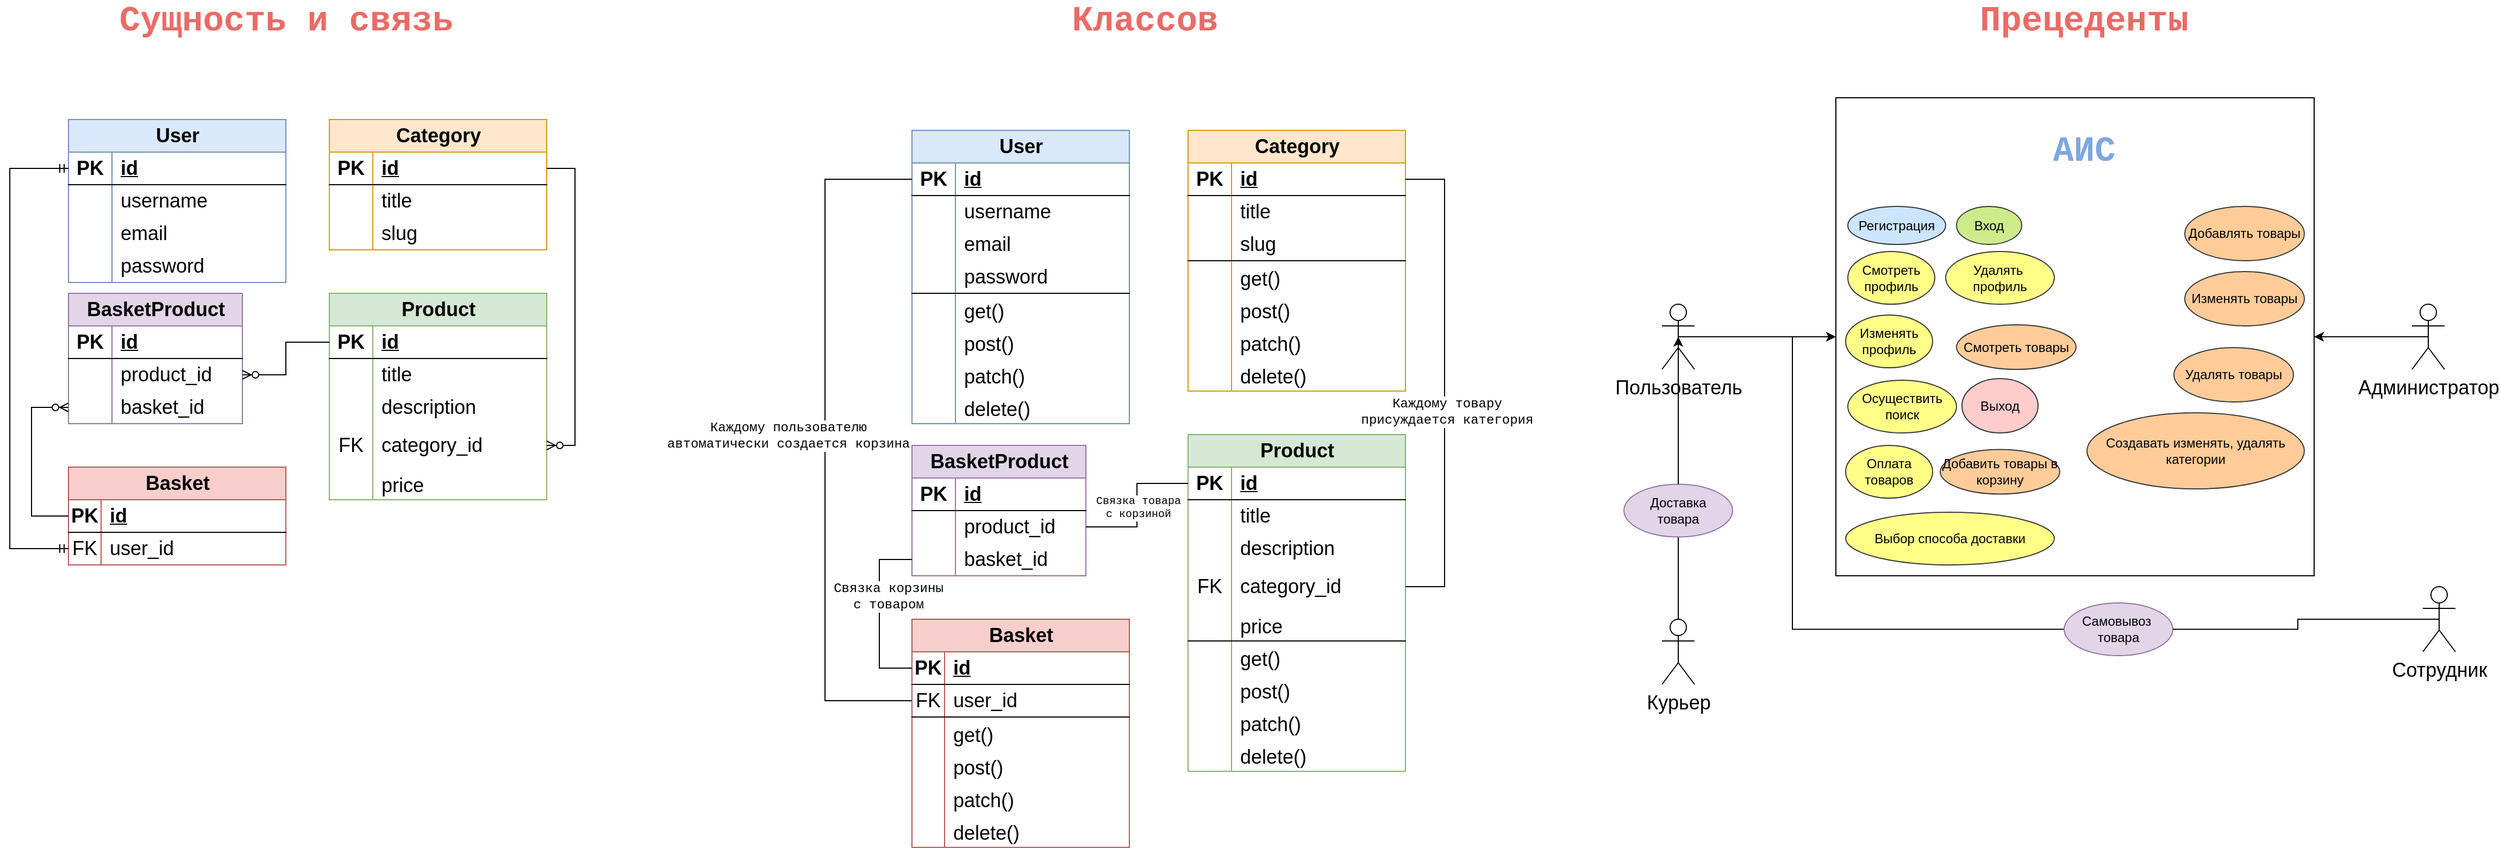 <mxfile version="25.0.3">
  <diagram name="Страница — 1" id="kVejoXZJusIypEpfNUad">
    <mxGraphModel dx="1434" dy="778" grid="1" gridSize="10" guides="1" tooltips="1" connect="1" arrows="1" fold="1" page="1" pageScale="1" pageWidth="827" pageHeight="1169" math="0" shadow="0">
      <root>
        <mxCell id="0" />
        <mxCell id="1" parent="0" />
        <mxCell id="fBDcvhPQRqMNowicCML6-1" value="User" style="shape=table;startSize=30;container=1;collapsible=1;childLayout=tableLayout;fixedRows=1;rowLines=0;fontStyle=1;align=center;resizeLast=1;html=1;fillColor=#dae8fc;strokeColor=#6c8ebf;fontSize=18;" parent="1" vertex="1">
          <mxGeometry x="214" y="140" width="200" height="150" as="geometry" />
        </mxCell>
        <mxCell id="fBDcvhPQRqMNowicCML6-2" value="" style="shape=tableRow;horizontal=0;startSize=0;swimlaneHead=0;swimlaneBody=0;fillColor=none;collapsible=0;dropTarget=0;points=[[0,0.5],[1,0.5]];portConstraint=eastwest;top=0;left=0;right=0;bottom=1;fontSize=18;" parent="fBDcvhPQRqMNowicCML6-1" vertex="1">
          <mxGeometry y="30" width="200" height="30" as="geometry" />
        </mxCell>
        <mxCell id="fBDcvhPQRqMNowicCML6-3" value="PK" style="shape=partialRectangle;connectable=0;fillColor=none;top=0;left=0;bottom=0;right=0;fontStyle=1;overflow=hidden;whiteSpace=wrap;html=1;fontSize=18;" parent="fBDcvhPQRqMNowicCML6-2" vertex="1">
          <mxGeometry width="40" height="30" as="geometry">
            <mxRectangle width="40" height="30" as="alternateBounds" />
          </mxGeometry>
        </mxCell>
        <mxCell id="fBDcvhPQRqMNowicCML6-4" value="id" style="shape=partialRectangle;connectable=0;fillColor=none;top=0;left=0;bottom=0;right=0;align=left;spacingLeft=6;fontStyle=5;overflow=hidden;whiteSpace=wrap;html=1;fontSize=18;" parent="fBDcvhPQRqMNowicCML6-2" vertex="1">
          <mxGeometry x="40" width="160" height="30" as="geometry">
            <mxRectangle width="160" height="30" as="alternateBounds" />
          </mxGeometry>
        </mxCell>
        <mxCell id="fBDcvhPQRqMNowicCML6-5" value="" style="shape=tableRow;horizontal=0;startSize=0;swimlaneHead=0;swimlaneBody=0;fillColor=none;collapsible=0;dropTarget=0;points=[[0,0.5],[1,0.5]];portConstraint=eastwest;top=0;left=0;right=0;bottom=0;fontSize=18;" parent="fBDcvhPQRqMNowicCML6-1" vertex="1">
          <mxGeometry y="60" width="200" height="30" as="geometry" />
        </mxCell>
        <mxCell id="fBDcvhPQRqMNowicCML6-6" value="" style="shape=partialRectangle;connectable=0;fillColor=none;top=0;left=0;bottom=0;right=0;editable=1;overflow=hidden;whiteSpace=wrap;html=1;fontSize=18;" parent="fBDcvhPQRqMNowicCML6-5" vertex="1">
          <mxGeometry width="40" height="30" as="geometry">
            <mxRectangle width="40" height="30" as="alternateBounds" />
          </mxGeometry>
        </mxCell>
        <mxCell id="fBDcvhPQRqMNowicCML6-7" value="&lt;div&gt;username&lt;span style=&quot;white-space: pre;&quot;&gt;&#x9;&lt;/span&gt;&lt;/div&gt;" style="shape=partialRectangle;connectable=0;fillColor=none;top=0;left=0;bottom=0;right=0;align=left;spacingLeft=6;overflow=hidden;whiteSpace=wrap;html=1;fontSize=18;" parent="fBDcvhPQRqMNowicCML6-5" vertex="1">
          <mxGeometry x="40" width="160" height="30" as="geometry">
            <mxRectangle width="160" height="30" as="alternateBounds" />
          </mxGeometry>
        </mxCell>
        <mxCell id="fBDcvhPQRqMNowicCML6-8" value="" style="shape=tableRow;horizontal=0;startSize=0;swimlaneHead=0;swimlaneBody=0;fillColor=none;collapsible=0;dropTarget=0;points=[[0,0.5],[1,0.5]];portConstraint=eastwest;top=0;left=0;right=0;bottom=0;fontSize=18;" parent="fBDcvhPQRqMNowicCML6-1" vertex="1">
          <mxGeometry y="90" width="200" height="30" as="geometry" />
        </mxCell>
        <mxCell id="fBDcvhPQRqMNowicCML6-9" value="" style="shape=partialRectangle;connectable=0;fillColor=none;top=0;left=0;bottom=0;right=0;editable=1;overflow=hidden;whiteSpace=wrap;html=1;fontSize=18;" parent="fBDcvhPQRqMNowicCML6-8" vertex="1">
          <mxGeometry width="40" height="30" as="geometry">
            <mxRectangle width="40" height="30" as="alternateBounds" />
          </mxGeometry>
        </mxCell>
        <mxCell id="fBDcvhPQRqMNowicCML6-10" value="email" style="shape=partialRectangle;connectable=0;fillColor=none;top=0;left=0;bottom=0;right=0;align=left;spacingLeft=6;overflow=hidden;whiteSpace=wrap;html=1;fontSize=18;" parent="fBDcvhPQRqMNowicCML6-8" vertex="1">
          <mxGeometry x="40" width="160" height="30" as="geometry">
            <mxRectangle width="160" height="30" as="alternateBounds" />
          </mxGeometry>
        </mxCell>
        <mxCell id="fBDcvhPQRqMNowicCML6-11" value="" style="shape=tableRow;horizontal=0;startSize=0;swimlaneHead=0;swimlaneBody=0;fillColor=none;collapsible=0;dropTarget=0;points=[[0,0.5],[1,0.5]];portConstraint=eastwest;top=0;left=0;right=0;bottom=0;fontSize=18;" parent="fBDcvhPQRqMNowicCML6-1" vertex="1">
          <mxGeometry y="120" width="200" height="30" as="geometry" />
        </mxCell>
        <mxCell id="fBDcvhPQRqMNowicCML6-12" value="" style="shape=partialRectangle;connectable=0;fillColor=none;top=0;left=0;bottom=0;right=0;editable=1;overflow=hidden;whiteSpace=wrap;html=1;fontSize=18;" parent="fBDcvhPQRqMNowicCML6-11" vertex="1">
          <mxGeometry width="40" height="30" as="geometry">
            <mxRectangle width="40" height="30" as="alternateBounds" />
          </mxGeometry>
        </mxCell>
        <mxCell id="fBDcvhPQRqMNowicCML6-13" value="password" style="shape=partialRectangle;connectable=0;fillColor=none;top=0;left=0;bottom=0;right=0;align=left;spacingLeft=6;overflow=hidden;whiteSpace=wrap;html=1;fontSize=18;" parent="fBDcvhPQRqMNowicCML6-11" vertex="1">
          <mxGeometry x="40" width="160" height="30" as="geometry">
            <mxRectangle width="160" height="30" as="alternateBounds" />
          </mxGeometry>
        </mxCell>
        <mxCell id="fBDcvhPQRqMNowicCML6-14" value="Category" style="shape=table;startSize=30;container=1;collapsible=1;childLayout=tableLayout;fixedRows=1;rowLines=0;fontStyle=1;align=center;resizeLast=1;html=1;fillColor=#ffe6cc;strokeColor=#d79b00;fontSize=18;" parent="1" vertex="1">
          <mxGeometry x="454" y="140" width="200" height="120" as="geometry" />
        </mxCell>
        <mxCell id="fBDcvhPQRqMNowicCML6-15" value="" style="shape=tableRow;horizontal=0;startSize=0;swimlaneHead=0;swimlaneBody=0;fillColor=none;collapsible=0;dropTarget=0;points=[[0,0.5],[1,0.5]];portConstraint=eastwest;top=0;left=0;right=0;bottom=1;fontSize=18;" parent="fBDcvhPQRqMNowicCML6-14" vertex="1">
          <mxGeometry y="30" width="200" height="30" as="geometry" />
        </mxCell>
        <mxCell id="fBDcvhPQRqMNowicCML6-16" value="PK" style="shape=partialRectangle;connectable=0;fillColor=none;top=0;left=0;bottom=0;right=0;fontStyle=1;overflow=hidden;whiteSpace=wrap;html=1;fontSize=18;" parent="fBDcvhPQRqMNowicCML6-15" vertex="1">
          <mxGeometry width="40" height="30" as="geometry">
            <mxRectangle width="40" height="30" as="alternateBounds" />
          </mxGeometry>
        </mxCell>
        <mxCell id="fBDcvhPQRqMNowicCML6-17" value="id" style="shape=partialRectangle;connectable=0;fillColor=none;top=0;left=0;bottom=0;right=0;align=left;spacingLeft=6;fontStyle=5;overflow=hidden;whiteSpace=wrap;html=1;fontSize=18;" parent="fBDcvhPQRqMNowicCML6-15" vertex="1">
          <mxGeometry x="40" width="160" height="30" as="geometry">
            <mxRectangle width="160" height="30" as="alternateBounds" />
          </mxGeometry>
        </mxCell>
        <mxCell id="fBDcvhPQRqMNowicCML6-18" value="" style="shape=tableRow;horizontal=0;startSize=0;swimlaneHead=0;swimlaneBody=0;fillColor=none;collapsible=0;dropTarget=0;points=[[0,0.5],[1,0.5]];portConstraint=eastwest;top=0;left=0;right=0;bottom=0;fontSize=18;" parent="fBDcvhPQRqMNowicCML6-14" vertex="1">
          <mxGeometry y="60" width="200" height="30" as="geometry" />
        </mxCell>
        <mxCell id="fBDcvhPQRqMNowicCML6-19" value="" style="shape=partialRectangle;connectable=0;fillColor=none;top=0;left=0;bottom=0;right=0;editable=1;overflow=hidden;whiteSpace=wrap;html=1;fontSize=18;" parent="fBDcvhPQRqMNowicCML6-18" vertex="1">
          <mxGeometry width="40" height="30" as="geometry">
            <mxRectangle width="40" height="30" as="alternateBounds" />
          </mxGeometry>
        </mxCell>
        <mxCell id="fBDcvhPQRqMNowicCML6-20" value="title" style="shape=partialRectangle;connectable=0;fillColor=none;top=0;left=0;bottom=0;right=0;align=left;spacingLeft=6;overflow=hidden;whiteSpace=wrap;html=1;fontSize=18;" parent="fBDcvhPQRqMNowicCML6-18" vertex="1">
          <mxGeometry x="40" width="160" height="30" as="geometry">
            <mxRectangle width="160" height="30" as="alternateBounds" />
          </mxGeometry>
        </mxCell>
        <mxCell id="fBDcvhPQRqMNowicCML6-21" value="" style="shape=tableRow;horizontal=0;startSize=0;swimlaneHead=0;swimlaneBody=0;fillColor=none;collapsible=0;dropTarget=0;points=[[0,0.5],[1,0.5]];portConstraint=eastwest;top=0;left=0;right=0;bottom=0;fontSize=18;" parent="fBDcvhPQRqMNowicCML6-14" vertex="1">
          <mxGeometry y="90" width="200" height="30" as="geometry" />
        </mxCell>
        <mxCell id="fBDcvhPQRqMNowicCML6-22" value="" style="shape=partialRectangle;connectable=0;fillColor=none;top=0;left=0;bottom=0;right=0;editable=1;overflow=hidden;whiteSpace=wrap;html=1;fontSize=18;" parent="fBDcvhPQRqMNowicCML6-21" vertex="1">
          <mxGeometry width="40" height="30" as="geometry">
            <mxRectangle width="40" height="30" as="alternateBounds" />
          </mxGeometry>
        </mxCell>
        <mxCell id="fBDcvhPQRqMNowicCML6-23" value="slug" style="shape=partialRectangle;connectable=0;fillColor=none;top=0;left=0;bottom=0;right=0;align=left;spacingLeft=6;overflow=hidden;whiteSpace=wrap;html=1;fontSize=18;" parent="fBDcvhPQRqMNowicCML6-21" vertex="1">
          <mxGeometry x="40" width="160" height="30" as="geometry">
            <mxRectangle width="160" height="30" as="alternateBounds" />
          </mxGeometry>
        </mxCell>
        <mxCell id="fBDcvhPQRqMNowicCML6-27" value="Product" style="shape=table;startSize=30;container=1;collapsible=1;childLayout=tableLayout;fixedRows=1;rowLines=0;fontStyle=1;align=center;resizeLast=1;html=1;fillColor=#d5e8d4;strokeColor=#82b366;fontSize=18;" parent="1" vertex="1">
          <mxGeometry x="454" y="300" width="200" height="190" as="geometry" />
        </mxCell>
        <mxCell id="fBDcvhPQRqMNowicCML6-28" value="" style="shape=tableRow;horizontal=0;startSize=0;swimlaneHead=0;swimlaneBody=0;fillColor=none;collapsible=0;dropTarget=0;points=[[0,0.5],[1,0.5]];portConstraint=eastwest;top=0;left=0;right=0;bottom=1;fontSize=18;" parent="fBDcvhPQRqMNowicCML6-27" vertex="1">
          <mxGeometry y="30" width="200" height="30" as="geometry" />
        </mxCell>
        <mxCell id="fBDcvhPQRqMNowicCML6-29" value="PK" style="shape=partialRectangle;connectable=0;fillColor=none;top=0;left=0;bottom=0;right=0;fontStyle=1;overflow=hidden;whiteSpace=wrap;html=1;fontSize=18;" parent="fBDcvhPQRqMNowicCML6-28" vertex="1">
          <mxGeometry width="40" height="30" as="geometry">
            <mxRectangle width="40" height="30" as="alternateBounds" />
          </mxGeometry>
        </mxCell>
        <mxCell id="fBDcvhPQRqMNowicCML6-30" value="id" style="shape=partialRectangle;connectable=0;fillColor=none;top=0;left=0;bottom=0;right=0;align=left;spacingLeft=6;fontStyle=5;overflow=hidden;whiteSpace=wrap;html=1;fontSize=18;" parent="fBDcvhPQRqMNowicCML6-28" vertex="1">
          <mxGeometry x="40" width="160" height="30" as="geometry">
            <mxRectangle width="160" height="30" as="alternateBounds" />
          </mxGeometry>
        </mxCell>
        <mxCell id="fBDcvhPQRqMNowicCML6-31" value="" style="shape=tableRow;horizontal=0;startSize=0;swimlaneHead=0;swimlaneBody=0;fillColor=none;collapsible=0;dropTarget=0;points=[[0,0.5],[1,0.5]];portConstraint=eastwest;top=0;left=0;right=0;bottom=0;fontSize=18;" parent="fBDcvhPQRqMNowicCML6-27" vertex="1">
          <mxGeometry y="60" width="200" height="30" as="geometry" />
        </mxCell>
        <mxCell id="fBDcvhPQRqMNowicCML6-32" value="" style="shape=partialRectangle;connectable=0;fillColor=none;top=0;left=0;bottom=0;right=0;editable=1;overflow=hidden;whiteSpace=wrap;html=1;fontSize=18;" parent="fBDcvhPQRqMNowicCML6-31" vertex="1">
          <mxGeometry width="40" height="30" as="geometry">
            <mxRectangle width="40" height="30" as="alternateBounds" />
          </mxGeometry>
        </mxCell>
        <mxCell id="fBDcvhPQRqMNowicCML6-33" value="title" style="shape=partialRectangle;connectable=0;fillColor=none;top=0;left=0;bottom=0;right=0;align=left;spacingLeft=6;overflow=hidden;whiteSpace=wrap;html=1;fontSize=18;" parent="fBDcvhPQRqMNowicCML6-31" vertex="1">
          <mxGeometry x="40" width="160" height="30" as="geometry">
            <mxRectangle width="160" height="30" as="alternateBounds" />
          </mxGeometry>
        </mxCell>
        <mxCell id="fBDcvhPQRqMNowicCML6-34" value="" style="shape=tableRow;horizontal=0;startSize=0;swimlaneHead=0;swimlaneBody=0;fillColor=none;collapsible=0;dropTarget=0;points=[[0,0.5],[1,0.5]];portConstraint=eastwest;top=0;left=0;right=0;bottom=0;fontSize=18;" parent="fBDcvhPQRqMNowicCML6-27" vertex="1">
          <mxGeometry y="90" width="200" height="30" as="geometry" />
        </mxCell>
        <mxCell id="fBDcvhPQRqMNowicCML6-35" value="" style="shape=partialRectangle;connectable=0;fillColor=none;top=0;left=0;bottom=0;right=0;editable=1;overflow=hidden;whiteSpace=wrap;html=1;fontSize=18;" parent="fBDcvhPQRqMNowicCML6-34" vertex="1">
          <mxGeometry width="40" height="30" as="geometry">
            <mxRectangle width="40" height="30" as="alternateBounds" />
          </mxGeometry>
        </mxCell>
        <mxCell id="fBDcvhPQRqMNowicCML6-36" value="description" style="shape=partialRectangle;connectable=0;fillColor=none;top=0;left=0;bottom=0;right=0;align=left;spacingLeft=6;overflow=hidden;whiteSpace=wrap;html=1;fontSize=18;" parent="fBDcvhPQRqMNowicCML6-34" vertex="1">
          <mxGeometry x="40" width="160" height="30" as="geometry">
            <mxRectangle width="160" height="30" as="alternateBounds" />
          </mxGeometry>
        </mxCell>
        <mxCell id="fBDcvhPQRqMNowicCML6-37" value="" style="shape=tableRow;horizontal=0;startSize=0;swimlaneHead=0;swimlaneBody=0;fillColor=none;collapsible=0;dropTarget=0;points=[[0,0.5],[1,0.5]];portConstraint=eastwest;top=0;left=0;right=0;bottom=0;fontSize=18;" parent="fBDcvhPQRqMNowicCML6-27" vertex="1">
          <mxGeometry y="120" width="200" height="40" as="geometry" />
        </mxCell>
        <mxCell id="fBDcvhPQRqMNowicCML6-38" value="FK" style="shape=partialRectangle;connectable=0;fillColor=none;top=0;left=0;bottom=0;right=0;fontStyle=0;overflow=hidden;whiteSpace=wrap;html=1;fontSize=18;" parent="fBDcvhPQRqMNowicCML6-37" vertex="1">
          <mxGeometry width="40" height="40" as="geometry">
            <mxRectangle width="40" height="40" as="alternateBounds" />
          </mxGeometry>
        </mxCell>
        <mxCell id="fBDcvhPQRqMNowicCML6-39" value="category_id" style="shape=partialRectangle;connectable=0;fillColor=none;top=0;left=0;bottom=0;right=0;align=left;spacingLeft=6;fontStyle=0;overflow=hidden;whiteSpace=wrap;html=1;fontSize=18;" parent="fBDcvhPQRqMNowicCML6-37" vertex="1">
          <mxGeometry x="40" width="160" height="40" as="geometry">
            <mxRectangle width="160" height="40" as="alternateBounds" />
          </mxGeometry>
        </mxCell>
        <mxCell id="734eyTE8SXIwoAON3j_R-228" value="" style="shape=tableRow;horizontal=0;startSize=0;swimlaneHead=0;swimlaneBody=0;fillColor=none;collapsible=0;dropTarget=0;points=[[0,0.5],[1,0.5]];portConstraint=eastwest;top=0;left=0;right=0;bottom=0;" parent="fBDcvhPQRqMNowicCML6-27" vertex="1">
          <mxGeometry y="160" width="200" height="30" as="geometry" />
        </mxCell>
        <mxCell id="734eyTE8SXIwoAON3j_R-229" value="" style="shape=partialRectangle;connectable=0;fillColor=none;top=0;left=0;bottom=0;right=0;editable=1;overflow=hidden;" parent="734eyTE8SXIwoAON3j_R-228" vertex="1">
          <mxGeometry width="40" height="30" as="geometry">
            <mxRectangle width="40" height="30" as="alternateBounds" />
          </mxGeometry>
        </mxCell>
        <mxCell id="734eyTE8SXIwoAON3j_R-230" value="price" style="shape=partialRectangle;connectable=0;fillColor=none;top=0;left=0;bottom=0;right=0;align=left;spacingLeft=6;overflow=hidden;fontSize=18;" parent="734eyTE8SXIwoAON3j_R-228" vertex="1">
          <mxGeometry x="40" width="160" height="30" as="geometry">
            <mxRectangle width="160" height="30" as="alternateBounds" />
          </mxGeometry>
        </mxCell>
        <mxCell id="fBDcvhPQRqMNowicCML6-40" value="" style="edgeStyle=orthogonalEdgeStyle;fontSize=18;html=1;endArrow=ERzeroToMany;endFill=1;rounded=0;exitX=1;exitY=0.5;exitDx=0;exitDy=0;entryX=1;entryY=0.5;entryDx=0;entryDy=0;" parent="1" source="fBDcvhPQRqMNowicCML6-15" target="fBDcvhPQRqMNowicCML6-37" edge="1">
          <mxGeometry width="100" height="100" relative="1" as="geometry">
            <mxPoint x="374" y="520" as="sourcePoint" />
            <mxPoint x="474" y="420" as="targetPoint" />
            <Array as="points">
              <mxPoint x="680" y="185" />
              <mxPoint x="680" y="440" />
            </Array>
          </mxGeometry>
        </mxCell>
        <mxCell id="fBDcvhPQRqMNowicCML6-41" value="Basket" style="shape=table;startSize=30;container=1;collapsible=1;childLayout=tableLayout;fixedRows=1;rowLines=0;fontStyle=1;align=center;resizeLast=1;html=1;fillColor=#f8cecc;strokeColor=#b85450;fontSize=18;" parent="1" vertex="1">
          <mxGeometry x="214" y="460" width="200" height="90" as="geometry" />
        </mxCell>
        <mxCell id="fBDcvhPQRqMNowicCML6-42" value="" style="shape=tableRow;horizontal=0;startSize=0;swimlaneHead=0;swimlaneBody=0;fillColor=none;collapsible=0;dropTarget=0;points=[[0,0.5],[1,0.5]];portConstraint=eastwest;top=0;left=0;right=0;bottom=1;fontSize=18;" parent="fBDcvhPQRqMNowicCML6-41" vertex="1">
          <mxGeometry y="30" width="200" height="30" as="geometry" />
        </mxCell>
        <mxCell id="fBDcvhPQRqMNowicCML6-43" value="PK" style="shape=partialRectangle;connectable=0;fillColor=none;top=0;left=0;bottom=0;right=0;fontStyle=1;overflow=hidden;whiteSpace=wrap;html=1;fontSize=18;" parent="fBDcvhPQRqMNowicCML6-42" vertex="1">
          <mxGeometry width="30" height="30" as="geometry">
            <mxRectangle width="30" height="30" as="alternateBounds" />
          </mxGeometry>
        </mxCell>
        <mxCell id="fBDcvhPQRqMNowicCML6-44" value="id" style="shape=partialRectangle;connectable=0;fillColor=none;top=0;left=0;bottom=0;right=0;align=left;spacingLeft=6;fontStyle=5;overflow=hidden;whiteSpace=wrap;html=1;fontSize=18;" parent="fBDcvhPQRqMNowicCML6-42" vertex="1">
          <mxGeometry x="30" width="170" height="30" as="geometry">
            <mxRectangle width="170" height="30" as="alternateBounds" />
          </mxGeometry>
        </mxCell>
        <mxCell id="fBDcvhPQRqMNowicCML6-45" value="" style="shape=tableRow;horizontal=0;startSize=0;swimlaneHead=0;swimlaneBody=0;fillColor=none;collapsible=0;dropTarget=0;points=[[0,0.5],[1,0.5]];portConstraint=eastwest;top=0;left=0;right=0;bottom=0;fontSize=18;" parent="fBDcvhPQRqMNowicCML6-41" vertex="1">
          <mxGeometry y="60" width="200" height="30" as="geometry" />
        </mxCell>
        <mxCell id="fBDcvhPQRqMNowicCML6-46" value="FK" style="shape=partialRectangle;connectable=0;fillColor=none;top=0;left=0;bottom=0;right=0;editable=1;overflow=hidden;whiteSpace=wrap;html=1;fontSize=18;" parent="fBDcvhPQRqMNowicCML6-45" vertex="1">
          <mxGeometry width="30" height="30" as="geometry">
            <mxRectangle width="30" height="30" as="alternateBounds" />
          </mxGeometry>
        </mxCell>
        <mxCell id="fBDcvhPQRqMNowicCML6-47" value="user_id" style="shape=partialRectangle;connectable=0;fillColor=none;top=0;left=0;bottom=0;right=0;align=left;spacingLeft=6;overflow=hidden;whiteSpace=wrap;html=1;fontSize=18;" parent="fBDcvhPQRqMNowicCML6-45" vertex="1">
          <mxGeometry x="30" width="170" height="30" as="geometry">
            <mxRectangle width="170" height="30" as="alternateBounds" />
          </mxGeometry>
        </mxCell>
        <mxCell id="fBDcvhPQRqMNowicCML6-54" value="BasketProduct" style="shape=table;startSize=30;container=1;collapsible=1;childLayout=tableLayout;fixedRows=1;rowLines=0;fontStyle=1;align=center;resizeLast=1;html=1;fillColor=#e1d5e7;strokeColor=#9673a6;fontSize=18;" parent="1" vertex="1">
          <mxGeometry x="214" y="300" width="160" height="120" as="geometry" />
        </mxCell>
        <mxCell id="fBDcvhPQRqMNowicCML6-55" value="" style="shape=tableRow;horizontal=0;startSize=0;swimlaneHead=0;swimlaneBody=0;fillColor=none;collapsible=0;dropTarget=0;points=[[0,0.5],[1,0.5]];portConstraint=eastwest;top=0;left=0;right=0;bottom=1;fontSize=18;" parent="fBDcvhPQRqMNowicCML6-54" vertex="1">
          <mxGeometry y="30" width="160" height="30" as="geometry" />
        </mxCell>
        <mxCell id="fBDcvhPQRqMNowicCML6-56" value="PK" style="shape=partialRectangle;connectable=0;fillColor=none;top=0;left=0;bottom=0;right=0;fontStyle=1;overflow=hidden;whiteSpace=wrap;html=1;fontSize=18;" parent="fBDcvhPQRqMNowicCML6-55" vertex="1">
          <mxGeometry width="40" height="30" as="geometry">
            <mxRectangle width="40" height="30" as="alternateBounds" />
          </mxGeometry>
        </mxCell>
        <mxCell id="fBDcvhPQRqMNowicCML6-57" value="id" style="shape=partialRectangle;connectable=0;fillColor=none;top=0;left=0;bottom=0;right=0;align=left;spacingLeft=6;fontStyle=5;overflow=hidden;whiteSpace=wrap;html=1;fontSize=18;" parent="fBDcvhPQRqMNowicCML6-55" vertex="1">
          <mxGeometry x="40" width="120" height="30" as="geometry">
            <mxRectangle width="120" height="30" as="alternateBounds" />
          </mxGeometry>
        </mxCell>
        <mxCell id="fBDcvhPQRqMNowicCML6-58" value="" style="shape=tableRow;horizontal=0;startSize=0;swimlaneHead=0;swimlaneBody=0;fillColor=none;collapsible=0;dropTarget=0;points=[[0,0.5],[1,0.5]];portConstraint=eastwest;top=0;left=0;right=0;bottom=0;fontSize=18;" parent="fBDcvhPQRqMNowicCML6-54" vertex="1">
          <mxGeometry y="60" width="160" height="30" as="geometry" />
        </mxCell>
        <mxCell id="fBDcvhPQRqMNowicCML6-59" value="" style="shape=partialRectangle;connectable=0;fillColor=none;top=0;left=0;bottom=0;right=0;editable=1;overflow=hidden;whiteSpace=wrap;html=1;fontSize=18;" parent="fBDcvhPQRqMNowicCML6-58" vertex="1">
          <mxGeometry width="40" height="30" as="geometry">
            <mxRectangle width="40" height="30" as="alternateBounds" />
          </mxGeometry>
        </mxCell>
        <mxCell id="fBDcvhPQRqMNowicCML6-60" value="product_id" style="shape=partialRectangle;connectable=0;fillColor=none;top=0;left=0;bottom=0;right=0;align=left;spacingLeft=6;overflow=hidden;whiteSpace=wrap;html=1;fontSize=18;" parent="fBDcvhPQRqMNowicCML6-58" vertex="1">
          <mxGeometry x="40" width="120" height="30" as="geometry">
            <mxRectangle width="120" height="30" as="alternateBounds" />
          </mxGeometry>
        </mxCell>
        <mxCell id="fBDcvhPQRqMNowicCML6-61" value="" style="shape=tableRow;horizontal=0;startSize=0;swimlaneHead=0;swimlaneBody=0;fillColor=none;collapsible=0;dropTarget=0;points=[[0,0.5],[1,0.5]];portConstraint=eastwest;top=0;left=0;right=0;bottom=0;fontSize=18;" parent="fBDcvhPQRqMNowicCML6-54" vertex="1">
          <mxGeometry y="90" width="160" height="30" as="geometry" />
        </mxCell>
        <mxCell id="fBDcvhPQRqMNowicCML6-62" value="" style="shape=partialRectangle;connectable=0;fillColor=none;top=0;left=0;bottom=0;right=0;editable=1;overflow=hidden;whiteSpace=wrap;html=1;fontSize=18;" parent="fBDcvhPQRqMNowicCML6-61" vertex="1">
          <mxGeometry width="40" height="30" as="geometry">
            <mxRectangle width="40" height="30" as="alternateBounds" />
          </mxGeometry>
        </mxCell>
        <mxCell id="fBDcvhPQRqMNowicCML6-63" value="basket_id" style="shape=partialRectangle;connectable=0;fillColor=none;top=0;left=0;bottom=0;right=0;align=left;spacingLeft=6;overflow=hidden;whiteSpace=wrap;html=1;fontSize=18;" parent="fBDcvhPQRqMNowicCML6-61" vertex="1">
          <mxGeometry x="40" width="120" height="30" as="geometry">
            <mxRectangle width="120" height="30" as="alternateBounds" />
          </mxGeometry>
        </mxCell>
        <mxCell id="fBDcvhPQRqMNowicCML6-67" value="" style="edgeStyle=orthogonalEdgeStyle;fontSize=18;html=1;endArrow=ERzeroToMany;endFill=1;rounded=0;exitX=0;exitY=0.5;exitDx=0;exitDy=0;entryX=1;entryY=0.5;entryDx=0;entryDy=0;" parent="1" source="fBDcvhPQRqMNowicCML6-28" target="fBDcvhPQRqMNowicCML6-58" edge="1">
          <mxGeometry width="100" height="100" relative="1" as="geometry">
            <mxPoint x="484" y="620" as="sourcePoint" />
            <mxPoint x="584" y="520" as="targetPoint" />
          </mxGeometry>
        </mxCell>
        <mxCell id="fBDcvhPQRqMNowicCML6-68" value="" style="edgeStyle=orthogonalEdgeStyle;fontSize=18;html=1;endArrow=ERzeroToMany;endFill=1;rounded=0;entryX=0;entryY=0.5;entryDx=0;entryDy=0;exitX=0;exitY=0.5;exitDx=0;exitDy=0;" parent="1" source="fBDcvhPQRqMNowicCML6-42" target="fBDcvhPQRqMNowicCML6-61" edge="1">
          <mxGeometry width="100" height="100" relative="1" as="geometry">
            <mxPoint x="124" y="650" as="sourcePoint" />
            <mxPoint x="224" y="550" as="targetPoint" />
            <Array as="points">
              <mxPoint x="180" y="505" />
              <mxPoint x="180" y="405" />
            </Array>
          </mxGeometry>
        </mxCell>
        <mxCell id="fBDcvhPQRqMNowicCML6-69" value="" style="edgeStyle=orthogonalEdgeStyle;fontSize=18;html=1;endArrow=ERmandOne;startArrow=ERmandOne;rounded=0;entryX=0;entryY=0.5;entryDx=0;entryDy=0;exitX=0;exitY=0.5;exitDx=0;exitDy=0;elbow=vertical;" parent="1" source="fBDcvhPQRqMNowicCML6-45" target="fBDcvhPQRqMNowicCML6-2" edge="1">
          <mxGeometry width="100" height="100" relative="1" as="geometry">
            <mxPoint x="124" y="360" as="sourcePoint" />
            <mxPoint x="224" y="260" as="targetPoint" />
            <Array as="points">
              <mxPoint x="160" y="535" />
              <mxPoint x="160" y="185" />
            </Array>
          </mxGeometry>
        </mxCell>
        <mxCell id="734eyTE8SXIwoAON3j_R-1" value="Сущность и связь" style="text;strokeColor=none;fillColor=none;html=1;fontSize=32;fontStyle=1;verticalAlign=middle;align=center;fontFamily=Courier New;labelBackgroundColor=none;labelBorderColor=none;fontColor=#EA6B66;" parent="1" vertex="1">
          <mxGeometry x="294" y="30" width="240" height="40" as="geometry" />
        </mxCell>
        <mxCell id="734eyTE8SXIwoAON3j_R-2" value="User" style="shape=table;startSize=30;container=1;collapsible=1;childLayout=tableLayout;fixedRows=1;rowLines=0;fontStyle=1;align=center;resizeLast=1;html=1;fillColor=#dae8fc;strokeColor=#6c8ebf;fontSize=18;" parent="1" vertex="1">
          <mxGeometry x="990" y="150" width="200" height="270" as="geometry" />
        </mxCell>
        <mxCell id="734eyTE8SXIwoAON3j_R-3" value="" style="shape=tableRow;horizontal=0;startSize=0;swimlaneHead=0;swimlaneBody=0;fillColor=none;collapsible=0;dropTarget=0;points=[[0,0.5],[1,0.5]];portConstraint=eastwest;top=0;left=0;right=0;bottom=1;fontSize=18;" parent="734eyTE8SXIwoAON3j_R-2" vertex="1">
          <mxGeometry y="30" width="200" height="30" as="geometry" />
        </mxCell>
        <mxCell id="734eyTE8SXIwoAON3j_R-4" value="PK" style="shape=partialRectangle;connectable=0;fillColor=none;top=0;left=0;bottom=0;right=0;fontStyle=1;overflow=hidden;whiteSpace=wrap;html=1;fontSize=18;" parent="734eyTE8SXIwoAON3j_R-3" vertex="1">
          <mxGeometry width="40" height="30" as="geometry">
            <mxRectangle width="40" height="30" as="alternateBounds" />
          </mxGeometry>
        </mxCell>
        <mxCell id="734eyTE8SXIwoAON3j_R-5" value="id" style="shape=partialRectangle;connectable=0;fillColor=none;top=0;left=0;bottom=0;right=0;align=left;spacingLeft=6;fontStyle=5;overflow=hidden;whiteSpace=wrap;html=1;fontSize=18;" parent="734eyTE8SXIwoAON3j_R-3" vertex="1">
          <mxGeometry x="40" width="160" height="30" as="geometry">
            <mxRectangle width="160" height="30" as="alternateBounds" />
          </mxGeometry>
        </mxCell>
        <mxCell id="734eyTE8SXIwoAON3j_R-6" value="" style="shape=tableRow;horizontal=0;startSize=0;swimlaneHead=0;swimlaneBody=0;fillColor=none;collapsible=0;dropTarget=0;points=[[0,0.5],[1,0.5]];portConstraint=eastwest;top=0;left=0;right=0;bottom=0;fontSize=18;" parent="734eyTE8SXIwoAON3j_R-2" vertex="1">
          <mxGeometry y="60" width="200" height="30" as="geometry" />
        </mxCell>
        <mxCell id="734eyTE8SXIwoAON3j_R-7" value="" style="shape=partialRectangle;connectable=0;fillColor=none;top=0;left=0;bottom=0;right=0;editable=1;overflow=hidden;whiteSpace=wrap;html=1;fontSize=18;" parent="734eyTE8SXIwoAON3j_R-6" vertex="1">
          <mxGeometry width="40" height="30" as="geometry">
            <mxRectangle width="40" height="30" as="alternateBounds" />
          </mxGeometry>
        </mxCell>
        <mxCell id="734eyTE8SXIwoAON3j_R-8" value="&lt;div&gt;username&lt;span style=&quot;white-space: pre;&quot;&gt;&#x9;&lt;/span&gt;&lt;/div&gt;" style="shape=partialRectangle;connectable=0;fillColor=none;top=0;left=0;bottom=0;right=0;align=left;spacingLeft=6;overflow=hidden;whiteSpace=wrap;html=1;fontSize=18;" parent="734eyTE8SXIwoAON3j_R-6" vertex="1">
          <mxGeometry x="40" width="160" height="30" as="geometry">
            <mxRectangle width="160" height="30" as="alternateBounds" />
          </mxGeometry>
        </mxCell>
        <mxCell id="734eyTE8SXIwoAON3j_R-9" value="" style="shape=tableRow;horizontal=0;startSize=0;swimlaneHead=0;swimlaneBody=0;fillColor=none;collapsible=0;dropTarget=0;points=[[0,0.5],[1,0.5]];portConstraint=eastwest;top=0;left=0;right=0;bottom=0;fontSize=18;" parent="734eyTE8SXIwoAON3j_R-2" vertex="1">
          <mxGeometry y="90" width="200" height="30" as="geometry" />
        </mxCell>
        <mxCell id="734eyTE8SXIwoAON3j_R-10" value="" style="shape=partialRectangle;connectable=0;fillColor=none;top=0;left=0;bottom=0;right=0;editable=1;overflow=hidden;whiteSpace=wrap;html=1;fontSize=18;" parent="734eyTE8SXIwoAON3j_R-9" vertex="1">
          <mxGeometry width="40" height="30" as="geometry">
            <mxRectangle width="40" height="30" as="alternateBounds" />
          </mxGeometry>
        </mxCell>
        <mxCell id="734eyTE8SXIwoAON3j_R-11" value="email" style="shape=partialRectangle;connectable=0;fillColor=none;top=0;left=0;bottom=0;right=0;align=left;spacingLeft=6;overflow=hidden;whiteSpace=wrap;html=1;fontSize=18;" parent="734eyTE8SXIwoAON3j_R-9" vertex="1">
          <mxGeometry x="40" width="160" height="30" as="geometry">
            <mxRectangle width="160" height="30" as="alternateBounds" />
          </mxGeometry>
        </mxCell>
        <mxCell id="734eyTE8SXIwoAON3j_R-12" value="" style="shape=tableRow;horizontal=0;startSize=0;swimlaneHead=0;swimlaneBody=0;fillColor=none;collapsible=0;dropTarget=0;points=[[0,0.5],[1,0.5]];portConstraint=eastwest;top=0;left=0;right=0;bottom=0;fontSize=18;" parent="734eyTE8SXIwoAON3j_R-2" vertex="1">
          <mxGeometry y="120" width="200" height="30" as="geometry" />
        </mxCell>
        <mxCell id="734eyTE8SXIwoAON3j_R-13" value="" style="shape=partialRectangle;connectable=0;fillColor=none;top=0;left=0;bottom=0;right=0;editable=1;overflow=hidden;whiteSpace=wrap;html=1;fontSize=18;" parent="734eyTE8SXIwoAON3j_R-12" vertex="1">
          <mxGeometry width="40" height="30" as="geometry">
            <mxRectangle width="40" height="30" as="alternateBounds" />
          </mxGeometry>
        </mxCell>
        <mxCell id="734eyTE8SXIwoAON3j_R-14" value="password" style="shape=partialRectangle;connectable=0;fillColor=none;top=0;left=0;bottom=0;right=0;align=left;spacingLeft=6;overflow=hidden;whiteSpace=wrap;html=1;fontSize=18;" parent="734eyTE8SXIwoAON3j_R-12" vertex="1">
          <mxGeometry x="40" width="160" height="30" as="geometry">
            <mxRectangle width="160" height="30" as="alternateBounds" />
          </mxGeometry>
        </mxCell>
        <mxCell id="734eyTE8SXIwoAON3j_R-107" value="" style="shape=tableRow;horizontal=0;startSize=0;swimlaneHead=0;swimlaneBody=0;fillColor=none;collapsible=0;dropTarget=0;points=[[0,0.5],[1,0.5]];portConstraint=eastwest;top=1;left=0;right=0;bottom=0;fontSize=18;" parent="734eyTE8SXIwoAON3j_R-2" vertex="1">
          <mxGeometry y="150" width="200" height="30" as="geometry" />
        </mxCell>
        <mxCell id="734eyTE8SXIwoAON3j_R-108" value="" style="shape=partialRectangle;connectable=0;fillColor=none;top=0;left=0;bottom=0;right=0;editable=1;overflow=hidden;fontSize=18;" parent="734eyTE8SXIwoAON3j_R-107" vertex="1">
          <mxGeometry width="40" height="30" as="geometry">
            <mxRectangle width="40" height="30" as="alternateBounds" />
          </mxGeometry>
        </mxCell>
        <mxCell id="734eyTE8SXIwoAON3j_R-109" value="get()" style="shape=partialRectangle;connectable=0;fillColor=none;top=0;left=0;bottom=0;right=0;align=left;spacingLeft=6;overflow=hidden;fontSize=18;" parent="734eyTE8SXIwoAON3j_R-107" vertex="1">
          <mxGeometry x="40" width="160" height="30" as="geometry">
            <mxRectangle width="160" height="30" as="alternateBounds" />
          </mxGeometry>
        </mxCell>
        <mxCell id="734eyTE8SXIwoAON3j_R-104" value="" style="shape=tableRow;horizontal=0;startSize=0;swimlaneHead=0;swimlaneBody=0;fillColor=none;collapsible=0;dropTarget=0;points=[[0,0.5],[1,0.5]];portConstraint=eastwest;top=0;left=0;right=0;bottom=0;fontSize=18;" parent="734eyTE8SXIwoAON3j_R-2" vertex="1">
          <mxGeometry y="180" width="200" height="30" as="geometry" />
        </mxCell>
        <mxCell id="734eyTE8SXIwoAON3j_R-105" value="" style="shape=partialRectangle;connectable=0;fillColor=none;top=0;left=0;bottom=0;right=0;editable=1;overflow=hidden;fontSize=18;" parent="734eyTE8SXIwoAON3j_R-104" vertex="1">
          <mxGeometry width="40" height="30" as="geometry">
            <mxRectangle width="40" height="30" as="alternateBounds" />
          </mxGeometry>
        </mxCell>
        <mxCell id="734eyTE8SXIwoAON3j_R-106" value="post()" style="shape=partialRectangle;connectable=0;fillColor=none;top=0;left=0;bottom=0;right=0;align=left;spacingLeft=6;overflow=hidden;fontSize=18;" parent="734eyTE8SXIwoAON3j_R-104" vertex="1">
          <mxGeometry x="40" width="160" height="30" as="geometry">
            <mxRectangle width="160" height="30" as="alternateBounds" />
          </mxGeometry>
        </mxCell>
        <mxCell id="734eyTE8SXIwoAON3j_R-110" value="" style="shape=tableRow;horizontal=0;startSize=0;swimlaneHead=0;swimlaneBody=0;fillColor=none;collapsible=0;dropTarget=0;points=[[0,0.5],[1,0.5]];portConstraint=eastwest;top=0;left=0;right=0;bottom=0;fontSize=18;" parent="734eyTE8SXIwoAON3j_R-2" vertex="1">
          <mxGeometry y="210" width="200" height="30" as="geometry" />
        </mxCell>
        <mxCell id="734eyTE8SXIwoAON3j_R-111" value="" style="shape=partialRectangle;connectable=0;fillColor=none;top=0;left=0;bottom=0;right=0;editable=1;overflow=hidden;fontSize=18;" parent="734eyTE8SXIwoAON3j_R-110" vertex="1">
          <mxGeometry width="40" height="30" as="geometry">
            <mxRectangle width="40" height="30" as="alternateBounds" />
          </mxGeometry>
        </mxCell>
        <mxCell id="734eyTE8SXIwoAON3j_R-112" value="patch()" style="shape=partialRectangle;connectable=0;fillColor=none;top=0;left=0;bottom=0;right=0;align=left;spacingLeft=6;overflow=hidden;fontSize=18;" parent="734eyTE8SXIwoAON3j_R-110" vertex="1">
          <mxGeometry x="40" width="160" height="30" as="geometry">
            <mxRectangle width="160" height="30" as="alternateBounds" />
          </mxGeometry>
        </mxCell>
        <mxCell id="734eyTE8SXIwoAON3j_R-117" value="" style="shape=tableRow;horizontal=0;startSize=0;swimlaneHead=0;swimlaneBody=0;fillColor=none;collapsible=0;dropTarget=0;points=[[0,0.5],[1,0.5]];portConstraint=eastwest;top=0;left=0;right=0;bottom=0;fontSize=18;" parent="734eyTE8SXIwoAON3j_R-2" vertex="1">
          <mxGeometry y="240" width="200" height="30" as="geometry" />
        </mxCell>
        <mxCell id="734eyTE8SXIwoAON3j_R-118" value="" style="shape=partialRectangle;connectable=0;fillColor=none;top=0;left=0;bottom=0;right=0;editable=1;overflow=hidden;fontSize=18;" parent="734eyTE8SXIwoAON3j_R-117" vertex="1">
          <mxGeometry width="40" height="30" as="geometry">
            <mxRectangle width="40" height="30" as="alternateBounds" />
          </mxGeometry>
        </mxCell>
        <mxCell id="734eyTE8SXIwoAON3j_R-119" value="delete()" style="shape=partialRectangle;connectable=0;fillColor=none;top=0;left=0;bottom=0;right=0;align=left;spacingLeft=6;overflow=hidden;fontSize=18;" parent="734eyTE8SXIwoAON3j_R-117" vertex="1">
          <mxGeometry x="40" width="160" height="30" as="geometry">
            <mxRectangle width="160" height="30" as="alternateBounds" />
          </mxGeometry>
        </mxCell>
        <mxCell id="734eyTE8SXIwoAON3j_R-15" value="Category" style="shape=table;startSize=30;container=1;collapsible=1;childLayout=tableLayout;fixedRows=1;rowLines=0;fontStyle=1;align=center;resizeLast=1;html=1;fillColor=#ffe6cc;strokeColor=#d79b00;fontSize=18;" parent="1" vertex="1">
          <mxGeometry x="1244" y="150" width="200" height="240" as="geometry">
            <mxRectangle x="454" y="750" width="80" height="30" as="alternateBounds" />
          </mxGeometry>
        </mxCell>
        <mxCell id="734eyTE8SXIwoAON3j_R-16" value="" style="shape=tableRow;horizontal=0;startSize=0;swimlaneHead=0;swimlaneBody=0;fillColor=none;collapsible=0;dropTarget=0;points=[[0,0.5],[1,0.5]];portConstraint=eastwest;top=0;left=0;right=0;bottom=1;fontSize=18;" parent="734eyTE8SXIwoAON3j_R-15" vertex="1">
          <mxGeometry y="30" width="200" height="30" as="geometry" />
        </mxCell>
        <mxCell id="734eyTE8SXIwoAON3j_R-17" value="PK" style="shape=partialRectangle;connectable=0;fillColor=none;top=0;left=0;bottom=0;right=0;fontStyle=1;overflow=hidden;whiteSpace=wrap;html=1;fontSize=18;" parent="734eyTE8SXIwoAON3j_R-16" vertex="1">
          <mxGeometry width="40" height="30" as="geometry">
            <mxRectangle width="40" height="30" as="alternateBounds" />
          </mxGeometry>
        </mxCell>
        <mxCell id="734eyTE8SXIwoAON3j_R-18" value="id" style="shape=partialRectangle;connectable=0;fillColor=none;top=0;left=0;bottom=0;right=0;align=left;spacingLeft=6;fontStyle=5;overflow=hidden;whiteSpace=wrap;html=1;fontSize=18;" parent="734eyTE8SXIwoAON3j_R-16" vertex="1">
          <mxGeometry x="40" width="160" height="30" as="geometry">
            <mxRectangle width="160" height="30" as="alternateBounds" />
          </mxGeometry>
        </mxCell>
        <mxCell id="734eyTE8SXIwoAON3j_R-19" value="" style="shape=tableRow;horizontal=0;startSize=0;swimlaneHead=0;swimlaneBody=0;fillColor=none;collapsible=0;dropTarget=0;points=[[0,0.5],[1,0.5]];portConstraint=eastwest;top=0;left=0;right=0;bottom=0;fontSize=18;" parent="734eyTE8SXIwoAON3j_R-15" vertex="1">
          <mxGeometry y="60" width="200" height="30" as="geometry" />
        </mxCell>
        <mxCell id="734eyTE8SXIwoAON3j_R-20" value="" style="shape=partialRectangle;connectable=0;fillColor=none;top=0;left=0;bottom=0;right=0;editable=1;overflow=hidden;whiteSpace=wrap;html=1;fontSize=18;" parent="734eyTE8SXIwoAON3j_R-19" vertex="1">
          <mxGeometry width="40" height="30" as="geometry">
            <mxRectangle width="40" height="30" as="alternateBounds" />
          </mxGeometry>
        </mxCell>
        <mxCell id="734eyTE8SXIwoAON3j_R-21" value="title" style="shape=partialRectangle;connectable=0;fillColor=none;top=0;left=0;bottom=0;right=0;align=left;spacingLeft=6;overflow=hidden;whiteSpace=wrap;html=1;fontSize=18;" parent="734eyTE8SXIwoAON3j_R-19" vertex="1">
          <mxGeometry x="40" width="160" height="30" as="geometry">
            <mxRectangle width="160" height="30" as="alternateBounds" />
          </mxGeometry>
        </mxCell>
        <mxCell id="734eyTE8SXIwoAON3j_R-22" value="" style="shape=tableRow;horizontal=0;startSize=0;swimlaneHead=0;swimlaneBody=0;fillColor=none;collapsible=0;dropTarget=0;points=[[0,0.5],[1,0.5]];portConstraint=eastwest;top=0;left=0;right=0;bottom=0;fontSize=18;" parent="734eyTE8SXIwoAON3j_R-15" vertex="1">
          <mxGeometry y="90" width="200" height="30" as="geometry" />
        </mxCell>
        <mxCell id="734eyTE8SXIwoAON3j_R-23" value="" style="shape=partialRectangle;connectable=0;fillColor=none;top=0;left=0;bottom=0;right=0;editable=1;overflow=hidden;whiteSpace=wrap;html=1;fontSize=18;" parent="734eyTE8SXIwoAON3j_R-22" vertex="1">
          <mxGeometry width="40" height="30" as="geometry">
            <mxRectangle width="40" height="30" as="alternateBounds" />
          </mxGeometry>
        </mxCell>
        <mxCell id="734eyTE8SXIwoAON3j_R-24" value="slug" style="shape=partialRectangle;connectable=0;fillColor=none;top=0;left=0;bottom=0;right=0;align=left;spacingLeft=6;overflow=hidden;whiteSpace=wrap;html=1;fontSize=18;" parent="734eyTE8SXIwoAON3j_R-22" vertex="1">
          <mxGeometry x="40" width="160" height="30" as="geometry">
            <mxRectangle width="160" height="30" as="alternateBounds" />
          </mxGeometry>
        </mxCell>
        <mxCell id="734eyTE8SXIwoAON3j_R-89" value="" style="shape=tableRow;horizontal=0;startSize=0;swimlaneHead=0;swimlaneBody=0;fillColor=none;collapsible=0;dropTarget=0;points=[[0,0.5],[1,0.5]];portConstraint=eastwest;top=1;left=0;right=0;bottom=0;labelBorderColor=none;fontSize=18;" parent="734eyTE8SXIwoAON3j_R-15" vertex="1">
          <mxGeometry y="120" width="200" height="30" as="geometry" />
        </mxCell>
        <mxCell id="734eyTE8SXIwoAON3j_R-90" value="" style="shape=partialRectangle;connectable=0;fillColor=none;top=0;left=0;bottom=0;right=0;editable=1;overflow=hidden;fontSize=18;" parent="734eyTE8SXIwoAON3j_R-89" vertex="1">
          <mxGeometry width="40" height="30" as="geometry">
            <mxRectangle width="40" height="30" as="alternateBounds" />
          </mxGeometry>
        </mxCell>
        <mxCell id="734eyTE8SXIwoAON3j_R-91" value="get()" style="shape=partialRectangle;connectable=0;fillColor=none;top=0;left=0;bottom=0;right=0;align=left;spacingLeft=6;overflow=hidden;fontSize=18;" parent="734eyTE8SXIwoAON3j_R-89" vertex="1">
          <mxGeometry x="40" width="160" height="30" as="geometry">
            <mxRectangle width="160" height="30" as="alternateBounds" />
          </mxGeometry>
        </mxCell>
        <mxCell id="734eyTE8SXIwoAON3j_R-92" value="" style="shape=tableRow;horizontal=0;startSize=0;swimlaneHead=0;swimlaneBody=0;fillColor=none;collapsible=0;dropTarget=0;points=[[0,0.5],[1,0.5]];portConstraint=eastwest;top=0;left=0;right=0;bottom=0;fontSize=18;" parent="734eyTE8SXIwoAON3j_R-15" vertex="1">
          <mxGeometry y="150" width="200" height="30" as="geometry" />
        </mxCell>
        <mxCell id="734eyTE8SXIwoAON3j_R-93" value="" style="shape=partialRectangle;connectable=0;fillColor=none;top=0;left=0;bottom=0;right=0;editable=1;overflow=hidden;fontSize=18;" parent="734eyTE8SXIwoAON3j_R-92" vertex="1">
          <mxGeometry width="40" height="30" as="geometry">
            <mxRectangle width="40" height="30" as="alternateBounds" />
          </mxGeometry>
        </mxCell>
        <mxCell id="734eyTE8SXIwoAON3j_R-94" value="post()" style="shape=partialRectangle;connectable=0;fillColor=none;top=0;left=0;bottom=0;right=0;align=left;spacingLeft=6;overflow=hidden;fontSize=18;" parent="734eyTE8SXIwoAON3j_R-92" vertex="1">
          <mxGeometry x="40" width="160" height="30" as="geometry">
            <mxRectangle width="160" height="30" as="alternateBounds" />
          </mxGeometry>
        </mxCell>
        <mxCell id="734eyTE8SXIwoAON3j_R-95" value="" style="shape=tableRow;horizontal=0;startSize=0;swimlaneHead=0;swimlaneBody=0;fillColor=none;collapsible=0;dropTarget=0;points=[[0,0.5],[1,0.5]];portConstraint=eastwest;top=0;left=0;right=0;bottom=0;fontSize=18;" parent="734eyTE8SXIwoAON3j_R-15" vertex="1">
          <mxGeometry y="180" width="200" height="30" as="geometry" />
        </mxCell>
        <mxCell id="734eyTE8SXIwoAON3j_R-96" value="" style="shape=partialRectangle;connectable=0;fillColor=none;top=0;left=0;bottom=0;right=0;editable=1;overflow=hidden;fontSize=18;" parent="734eyTE8SXIwoAON3j_R-95" vertex="1">
          <mxGeometry width="40" height="30" as="geometry">
            <mxRectangle width="40" height="30" as="alternateBounds" />
          </mxGeometry>
        </mxCell>
        <mxCell id="734eyTE8SXIwoAON3j_R-97" value="patch()" style="shape=partialRectangle;connectable=0;fillColor=none;top=0;left=0;bottom=0;right=0;align=left;spacingLeft=6;overflow=hidden;fontSize=18;" parent="734eyTE8SXIwoAON3j_R-95" vertex="1">
          <mxGeometry x="40" width="160" height="30" as="geometry">
            <mxRectangle width="160" height="30" as="alternateBounds" />
          </mxGeometry>
        </mxCell>
        <mxCell id="734eyTE8SXIwoAON3j_R-98" value="" style="shape=tableRow;horizontal=0;startSize=0;swimlaneHead=0;swimlaneBody=0;fillColor=none;collapsible=0;dropTarget=0;points=[[0,0.5],[1,0.5]];portConstraint=eastwest;top=0;left=0;right=0;bottom=0;fontSize=18;" parent="734eyTE8SXIwoAON3j_R-15" vertex="1">
          <mxGeometry y="210" width="200" height="30" as="geometry" />
        </mxCell>
        <mxCell id="734eyTE8SXIwoAON3j_R-99" value="" style="shape=partialRectangle;connectable=0;fillColor=none;top=0;left=0;bottom=0;right=0;editable=1;overflow=hidden;fontSize=18;" parent="734eyTE8SXIwoAON3j_R-98" vertex="1">
          <mxGeometry width="40" height="30" as="geometry">
            <mxRectangle width="40" height="30" as="alternateBounds" />
          </mxGeometry>
        </mxCell>
        <mxCell id="734eyTE8SXIwoAON3j_R-100" value="delete()" style="shape=partialRectangle;connectable=0;fillColor=none;top=0;left=0;bottom=0;right=0;align=left;spacingLeft=6;overflow=hidden;fontSize=18;" parent="734eyTE8SXIwoAON3j_R-98" vertex="1">
          <mxGeometry x="40" width="160" height="30" as="geometry">
            <mxRectangle width="160" height="30" as="alternateBounds" />
          </mxGeometry>
        </mxCell>
        <mxCell id="734eyTE8SXIwoAON3j_R-25" value="Product" style="shape=table;startSize=30;container=1;collapsible=1;childLayout=tableLayout;fixedRows=1;rowLines=0;fontStyle=1;align=center;resizeLast=1;html=1;fillColor=#d5e8d4;strokeColor=#82b366;fontSize=18;" parent="1" vertex="1">
          <mxGeometry x="1244" y="430" width="200" height="310" as="geometry" />
        </mxCell>
        <mxCell id="734eyTE8SXIwoAON3j_R-26" value="" style="shape=tableRow;horizontal=0;startSize=0;swimlaneHead=0;swimlaneBody=0;fillColor=none;collapsible=0;dropTarget=0;points=[[0,0.5],[1,0.5]];portConstraint=eastwest;top=0;left=0;right=0;bottom=1;fontSize=18;" parent="734eyTE8SXIwoAON3j_R-25" vertex="1">
          <mxGeometry y="30" width="200" height="30" as="geometry" />
        </mxCell>
        <mxCell id="734eyTE8SXIwoAON3j_R-27" value="PK" style="shape=partialRectangle;connectable=0;fillColor=none;top=0;left=0;bottom=0;right=0;fontStyle=1;overflow=hidden;whiteSpace=wrap;html=1;fontSize=18;" parent="734eyTE8SXIwoAON3j_R-26" vertex="1">
          <mxGeometry width="40" height="30" as="geometry">
            <mxRectangle width="40" height="30" as="alternateBounds" />
          </mxGeometry>
        </mxCell>
        <mxCell id="734eyTE8SXIwoAON3j_R-28" value="id" style="shape=partialRectangle;connectable=0;fillColor=none;top=0;left=0;bottom=0;right=0;align=left;spacingLeft=6;fontStyle=5;overflow=hidden;whiteSpace=wrap;html=1;fontSize=18;" parent="734eyTE8SXIwoAON3j_R-26" vertex="1">
          <mxGeometry x="40" width="160" height="30" as="geometry">
            <mxRectangle width="160" height="30" as="alternateBounds" />
          </mxGeometry>
        </mxCell>
        <mxCell id="734eyTE8SXIwoAON3j_R-29" value="" style="shape=tableRow;horizontal=0;startSize=0;swimlaneHead=0;swimlaneBody=0;fillColor=none;collapsible=0;dropTarget=0;points=[[0,0.5],[1,0.5]];portConstraint=eastwest;top=0;left=0;right=0;bottom=0;fontSize=18;" parent="734eyTE8SXIwoAON3j_R-25" vertex="1">
          <mxGeometry y="60" width="200" height="30" as="geometry" />
        </mxCell>
        <mxCell id="734eyTE8SXIwoAON3j_R-30" value="" style="shape=partialRectangle;connectable=0;fillColor=none;top=0;left=0;bottom=0;right=0;editable=1;overflow=hidden;whiteSpace=wrap;html=1;fontSize=18;" parent="734eyTE8SXIwoAON3j_R-29" vertex="1">
          <mxGeometry width="40" height="30" as="geometry">
            <mxRectangle width="40" height="30" as="alternateBounds" />
          </mxGeometry>
        </mxCell>
        <mxCell id="734eyTE8SXIwoAON3j_R-31" value="title" style="shape=partialRectangle;connectable=0;fillColor=none;top=0;left=0;bottom=0;right=0;align=left;spacingLeft=6;overflow=hidden;whiteSpace=wrap;html=1;fontSize=18;" parent="734eyTE8SXIwoAON3j_R-29" vertex="1">
          <mxGeometry x="40" width="160" height="30" as="geometry">
            <mxRectangle width="160" height="30" as="alternateBounds" />
          </mxGeometry>
        </mxCell>
        <mxCell id="734eyTE8SXIwoAON3j_R-32" value="" style="shape=tableRow;horizontal=0;startSize=0;swimlaneHead=0;swimlaneBody=0;fillColor=none;collapsible=0;dropTarget=0;points=[[0,0.5],[1,0.5]];portConstraint=eastwest;top=0;left=0;right=0;bottom=0;fontSize=18;" parent="734eyTE8SXIwoAON3j_R-25" vertex="1">
          <mxGeometry y="90" width="200" height="30" as="geometry" />
        </mxCell>
        <mxCell id="734eyTE8SXIwoAON3j_R-33" value="" style="shape=partialRectangle;connectable=0;fillColor=none;top=0;left=0;bottom=0;right=0;editable=1;overflow=hidden;whiteSpace=wrap;html=1;fontSize=18;" parent="734eyTE8SXIwoAON3j_R-32" vertex="1">
          <mxGeometry width="40" height="30" as="geometry">
            <mxRectangle width="40" height="30" as="alternateBounds" />
          </mxGeometry>
        </mxCell>
        <mxCell id="734eyTE8SXIwoAON3j_R-34" value="description" style="shape=partialRectangle;connectable=0;fillColor=none;top=0;left=0;bottom=0;right=0;align=left;spacingLeft=6;overflow=hidden;whiteSpace=wrap;html=1;fontSize=18;" parent="734eyTE8SXIwoAON3j_R-32" vertex="1">
          <mxGeometry x="40" width="160" height="30" as="geometry">
            <mxRectangle width="160" height="30" as="alternateBounds" />
          </mxGeometry>
        </mxCell>
        <mxCell id="734eyTE8SXIwoAON3j_R-35" value="" style="shape=tableRow;horizontal=0;startSize=0;swimlaneHead=0;swimlaneBody=0;fillColor=none;collapsible=0;dropTarget=0;points=[[0,0.5],[1,0.5]];portConstraint=eastwest;top=0;left=0;right=0;bottom=0;fontSize=18;" parent="734eyTE8SXIwoAON3j_R-25" vertex="1">
          <mxGeometry y="120" width="200" height="40" as="geometry" />
        </mxCell>
        <mxCell id="734eyTE8SXIwoAON3j_R-36" value="FK" style="shape=partialRectangle;connectable=0;fillColor=none;top=0;left=0;bottom=0;right=0;fontStyle=0;overflow=hidden;whiteSpace=wrap;html=1;fontSize=18;" parent="734eyTE8SXIwoAON3j_R-35" vertex="1">
          <mxGeometry width="40" height="40" as="geometry">
            <mxRectangle width="40" height="40" as="alternateBounds" />
          </mxGeometry>
        </mxCell>
        <mxCell id="734eyTE8SXIwoAON3j_R-37" value="category_id" style="shape=partialRectangle;connectable=0;fillColor=none;top=0;left=0;bottom=0;right=0;align=left;spacingLeft=6;fontStyle=0;overflow=hidden;whiteSpace=wrap;html=1;fontSize=18;" parent="734eyTE8SXIwoAON3j_R-35" vertex="1">
          <mxGeometry x="40" width="160" height="40" as="geometry">
            <mxRectangle width="160" height="40" as="alternateBounds" />
          </mxGeometry>
        </mxCell>
        <mxCell id="734eyTE8SXIwoAON3j_R-231" value="" style="shape=tableRow;horizontal=0;startSize=0;swimlaneHead=0;swimlaneBody=0;fillColor=none;collapsible=0;dropTarget=0;points=[[0,0.5],[1,0.5]];portConstraint=eastwest;top=0;left=0;right=0;bottom=0;" parent="734eyTE8SXIwoAON3j_R-25" vertex="1">
          <mxGeometry y="160" width="200" height="30" as="geometry" />
        </mxCell>
        <mxCell id="734eyTE8SXIwoAON3j_R-232" value="" style="shape=partialRectangle;connectable=0;fillColor=none;top=0;left=0;bottom=0;right=0;editable=1;overflow=hidden;" parent="734eyTE8SXIwoAON3j_R-231" vertex="1">
          <mxGeometry width="40" height="30" as="geometry">
            <mxRectangle width="40" height="30" as="alternateBounds" />
          </mxGeometry>
        </mxCell>
        <mxCell id="734eyTE8SXIwoAON3j_R-233" value="price" style="shape=partialRectangle;connectable=0;fillColor=none;top=0;left=0;bottom=0;right=0;align=left;spacingLeft=6;overflow=hidden;fontSize=18;" parent="734eyTE8SXIwoAON3j_R-231" vertex="1">
          <mxGeometry x="40" width="160" height="30" as="geometry">
            <mxRectangle width="160" height="30" as="alternateBounds" />
          </mxGeometry>
        </mxCell>
        <mxCell id="734eyTE8SXIwoAON3j_R-120" value="" style="shape=tableRow;horizontal=0;startSize=0;swimlaneHead=0;swimlaneBody=0;fillColor=none;collapsible=0;dropTarget=0;points=[[0,0.5],[1,0.5]];portConstraint=eastwest;top=1;left=0;right=0;bottom=0;fontSize=18;" parent="734eyTE8SXIwoAON3j_R-25" vertex="1">
          <mxGeometry y="190" width="200" height="30" as="geometry" />
        </mxCell>
        <mxCell id="734eyTE8SXIwoAON3j_R-121" value="" style="shape=partialRectangle;connectable=0;fillColor=none;top=0;left=0;bottom=0;right=0;editable=1;overflow=hidden;fontSize=18;" parent="734eyTE8SXIwoAON3j_R-120" vertex="1">
          <mxGeometry width="40" height="30" as="geometry">
            <mxRectangle width="40" height="30" as="alternateBounds" />
          </mxGeometry>
        </mxCell>
        <mxCell id="734eyTE8SXIwoAON3j_R-122" value="get()" style="shape=partialRectangle;connectable=0;fillColor=none;top=0;left=0;bottom=0;right=0;align=left;spacingLeft=6;overflow=hidden;fontSize=18;" parent="734eyTE8SXIwoAON3j_R-120" vertex="1">
          <mxGeometry x="40" width="160" height="30" as="geometry">
            <mxRectangle width="160" height="30" as="alternateBounds" />
          </mxGeometry>
        </mxCell>
        <mxCell id="734eyTE8SXIwoAON3j_R-123" value="" style="shape=tableRow;horizontal=0;startSize=0;swimlaneHead=0;swimlaneBody=0;fillColor=none;collapsible=0;dropTarget=0;points=[[0,0.5],[1,0.5]];portConstraint=eastwest;top=0;left=0;right=0;bottom=0;fontSize=18;" parent="734eyTE8SXIwoAON3j_R-25" vertex="1">
          <mxGeometry y="220" width="200" height="30" as="geometry" />
        </mxCell>
        <mxCell id="734eyTE8SXIwoAON3j_R-124" value="" style="shape=partialRectangle;connectable=0;fillColor=none;top=0;left=0;bottom=0;right=0;editable=1;overflow=hidden;fontSize=18;" parent="734eyTE8SXIwoAON3j_R-123" vertex="1">
          <mxGeometry width="40" height="30" as="geometry">
            <mxRectangle width="40" height="30" as="alternateBounds" />
          </mxGeometry>
        </mxCell>
        <mxCell id="734eyTE8SXIwoAON3j_R-125" value="post()" style="shape=partialRectangle;connectable=0;fillColor=none;top=0;left=0;bottom=0;right=0;align=left;spacingLeft=6;overflow=hidden;fontSize=18;" parent="734eyTE8SXIwoAON3j_R-123" vertex="1">
          <mxGeometry x="40" width="160" height="30" as="geometry">
            <mxRectangle width="160" height="30" as="alternateBounds" />
          </mxGeometry>
        </mxCell>
        <mxCell id="734eyTE8SXIwoAON3j_R-129" value="" style="shape=tableRow;horizontal=0;startSize=0;swimlaneHead=0;swimlaneBody=0;fillColor=none;collapsible=0;dropTarget=0;points=[[0,0.5],[1,0.5]];portConstraint=eastwest;top=0;left=0;right=0;bottom=0;fontSize=18;" parent="734eyTE8SXIwoAON3j_R-25" vertex="1">
          <mxGeometry y="250" width="200" height="30" as="geometry" />
        </mxCell>
        <mxCell id="734eyTE8SXIwoAON3j_R-130" value="" style="shape=partialRectangle;connectable=0;fillColor=none;top=0;left=0;bottom=0;right=0;editable=1;overflow=hidden;fontSize=18;" parent="734eyTE8SXIwoAON3j_R-129" vertex="1">
          <mxGeometry width="40" height="30" as="geometry">
            <mxRectangle width="40" height="30" as="alternateBounds" />
          </mxGeometry>
        </mxCell>
        <mxCell id="734eyTE8SXIwoAON3j_R-131" value="patch()" style="shape=partialRectangle;connectable=0;fillColor=none;top=0;left=0;bottom=0;right=0;align=left;spacingLeft=6;overflow=hidden;fontSize=18;" parent="734eyTE8SXIwoAON3j_R-129" vertex="1">
          <mxGeometry x="40" width="160" height="30" as="geometry">
            <mxRectangle width="160" height="30" as="alternateBounds" />
          </mxGeometry>
        </mxCell>
        <mxCell id="734eyTE8SXIwoAON3j_R-126" value="" style="shape=tableRow;horizontal=0;startSize=0;swimlaneHead=0;swimlaneBody=0;fillColor=none;collapsible=0;dropTarget=0;points=[[0,0.5],[1,0.5]];portConstraint=eastwest;top=0;left=0;right=0;bottom=0;fontSize=18;" parent="734eyTE8SXIwoAON3j_R-25" vertex="1">
          <mxGeometry y="280" width="200" height="30" as="geometry" />
        </mxCell>
        <mxCell id="734eyTE8SXIwoAON3j_R-127" value="" style="shape=partialRectangle;connectable=0;fillColor=none;top=0;left=0;bottom=0;right=0;editable=1;overflow=hidden;fontSize=18;" parent="734eyTE8SXIwoAON3j_R-126" vertex="1">
          <mxGeometry width="40" height="30" as="geometry">
            <mxRectangle width="40" height="30" as="alternateBounds" />
          </mxGeometry>
        </mxCell>
        <mxCell id="734eyTE8SXIwoAON3j_R-128" value="delete()" style="shape=partialRectangle;connectable=0;fillColor=none;top=0;left=0;bottom=0;right=0;align=left;spacingLeft=6;overflow=hidden;fontSize=18;" parent="734eyTE8SXIwoAON3j_R-126" vertex="1">
          <mxGeometry x="40" width="160" height="30" as="geometry">
            <mxRectangle width="160" height="30" as="alternateBounds" />
          </mxGeometry>
        </mxCell>
        <mxCell id="734eyTE8SXIwoAON3j_R-38" value="" style="edgeStyle=orthogonalEdgeStyle;fontSize=18;html=1;endArrow=none;endFill=0;rounded=0;exitX=1;exitY=0.5;exitDx=0;exitDy=0;entryX=1;entryY=0.5;entryDx=0;entryDy=0;" parent="1" source="734eyTE8SXIwoAON3j_R-16" target="734eyTE8SXIwoAON3j_R-35" edge="1">
          <mxGeometry width="100" height="100" relative="1" as="geometry">
            <mxPoint x="1164" y="530" as="sourcePoint" />
            <mxPoint x="1264" y="430" as="targetPoint" />
            <Array as="points">
              <mxPoint x="1480" y="195" />
              <mxPoint x="1480" y="570" />
            </Array>
          </mxGeometry>
        </mxCell>
        <mxCell id="734eyTE8SXIwoAON3j_R-223" value="&lt;div&gt;&lt;font style=&quot;font-size: 12px;&quot;&gt;Каждому товару&lt;/font&gt;&lt;/div&gt;&lt;div&gt;&lt;font style=&quot;font-size: 12px;&quot;&gt;присуждается категория&lt;/font&gt;&lt;/div&gt;" style="edgeLabel;html=1;align=center;verticalAlign=middle;resizable=0;points=[];fontFamily=Courier New;" parent="734eyTE8SXIwoAON3j_R-38" vertex="1" connectable="0">
          <mxGeometry x="0.116" y="2" relative="1" as="geometry">
            <mxPoint as="offset" />
          </mxGeometry>
        </mxCell>
        <mxCell id="734eyTE8SXIwoAON3j_R-39" value="Basket" style="shape=table;startSize=30;container=1;collapsible=1;childLayout=tableLayout;fixedRows=1;rowLines=0;fontStyle=1;align=center;resizeLast=1;html=1;fillColor=#f8cecc;strokeColor=#b85450;fontSize=18;" parent="1" vertex="1">
          <mxGeometry x="990" y="600" width="200" height="210" as="geometry" />
        </mxCell>
        <mxCell id="734eyTE8SXIwoAON3j_R-40" value="" style="shape=tableRow;horizontal=0;startSize=0;swimlaneHead=0;swimlaneBody=0;fillColor=none;collapsible=0;dropTarget=0;points=[[0,0.5],[1,0.5]];portConstraint=eastwest;top=0;left=0;right=0;bottom=1;fontSize=18;" parent="734eyTE8SXIwoAON3j_R-39" vertex="1">
          <mxGeometry y="30" width="200" height="30" as="geometry" />
        </mxCell>
        <mxCell id="734eyTE8SXIwoAON3j_R-41" value="PK" style="shape=partialRectangle;connectable=0;fillColor=none;top=0;left=0;bottom=0;right=0;fontStyle=1;overflow=hidden;whiteSpace=wrap;html=1;fontSize=18;" parent="734eyTE8SXIwoAON3j_R-40" vertex="1">
          <mxGeometry width="30" height="30" as="geometry">
            <mxRectangle width="30" height="30" as="alternateBounds" />
          </mxGeometry>
        </mxCell>
        <mxCell id="734eyTE8SXIwoAON3j_R-42" value="id" style="shape=partialRectangle;connectable=0;fillColor=none;top=0;left=0;bottom=0;right=0;align=left;spacingLeft=6;fontStyle=5;overflow=hidden;whiteSpace=wrap;html=1;fontSize=18;" parent="734eyTE8SXIwoAON3j_R-40" vertex="1">
          <mxGeometry x="30" width="170" height="30" as="geometry">
            <mxRectangle width="170" height="30" as="alternateBounds" />
          </mxGeometry>
        </mxCell>
        <mxCell id="734eyTE8SXIwoAON3j_R-43" value="" style="shape=tableRow;horizontal=0;startSize=0;swimlaneHead=0;swimlaneBody=0;fillColor=none;collapsible=0;dropTarget=0;points=[[0,0.5],[1,0.5]];portConstraint=eastwest;top=0;left=0;right=0;bottom=0;fontSize=18;" parent="734eyTE8SXIwoAON3j_R-39" vertex="1">
          <mxGeometry y="60" width="200" height="30" as="geometry" />
        </mxCell>
        <mxCell id="734eyTE8SXIwoAON3j_R-44" value="FK" style="shape=partialRectangle;connectable=0;fillColor=none;top=0;left=0;bottom=0;right=0;editable=1;overflow=hidden;whiteSpace=wrap;html=1;fontSize=18;" parent="734eyTE8SXIwoAON3j_R-43" vertex="1">
          <mxGeometry width="30" height="30" as="geometry">
            <mxRectangle width="30" height="30" as="alternateBounds" />
          </mxGeometry>
        </mxCell>
        <mxCell id="734eyTE8SXIwoAON3j_R-45" value="user_id" style="shape=partialRectangle;connectable=0;fillColor=none;top=0;left=0;bottom=0;right=0;align=left;spacingLeft=6;overflow=hidden;whiteSpace=wrap;html=1;fontSize=18;" parent="734eyTE8SXIwoAON3j_R-43" vertex="1">
          <mxGeometry x="30" width="170" height="30" as="geometry">
            <mxRectangle width="170" height="30" as="alternateBounds" />
          </mxGeometry>
        </mxCell>
        <mxCell id="734eyTE8SXIwoAON3j_R-145" value="" style="shape=tableRow;horizontal=0;startSize=0;swimlaneHead=0;swimlaneBody=0;fillColor=none;collapsible=0;dropTarget=0;points=[[0,0.5],[1,0.5]];portConstraint=eastwest;top=1;left=0;right=0;bottom=0;" parent="734eyTE8SXIwoAON3j_R-39" vertex="1">
          <mxGeometry y="90" width="200" height="30" as="geometry" />
        </mxCell>
        <mxCell id="734eyTE8SXIwoAON3j_R-146" value="" style="shape=partialRectangle;connectable=0;fillColor=none;top=0;left=0;bottom=0;right=0;editable=1;overflow=hidden;" parent="734eyTE8SXIwoAON3j_R-145" vertex="1">
          <mxGeometry width="30" height="30" as="geometry">
            <mxRectangle width="30" height="30" as="alternateBounds" />
          </mxGeometry>
        </mxCell>
        <mxCell id="734eyTE8SXIwoAON3j_R-147" value="get()" style="shape=partialRectangle;connectable=0;fillColor=none;top=0;left=0;bottom=0;right=0;align=left;spacingLeft=6;overflow=hidden;fontSize=18;" parent="734eyTE8SXIwoAON3j_R-145" vertex="1">
          <mxGeometry x="30" width="170" height="30" as="geometry">
            <mxRectangle width="170" height="30" as="alternateBounds" />
          </mxGeometry>
        </mxCell>
        <mxCell id="734eyTE8SXIwoAON3j_R-148" value="" style="shape=tableRow;horizontal=0;startSize=0;swimlaneHead=0;swimlaneBody=0;fillColor=none;collapsible=0;dropTarget=0;points=[[0,0.5],[1,0.5]];portConstraint=eastwest;top=0;left=0;right=0;bottom=0;" parent="734eyTE8SXIwoAON3j_R-39" vertex="1">
          <mxGeometry y="120" width="200" height="30" as="geometry" />
        </mxCell>
        <mxCell id="734eyTE8SXIwoAON3j_R-149" value="" style="shape=partialRectangle;connectable=0;fillColor=none;top=0;left=0;bottom=0;right=0;editable=1;overflow=hidden;" parent="734eyTE8SXIwoAON3j_R-148" vertex="1">
          <mxGeometry width="30" height="30" as="geometry">
            <mxRectangle width="30" height="30" as="alternateBounds" />
          </mxGeometry>
        </mxCell>
        <mxCell id="734eyTE8SXIwoAON3j_R-150" value="post()" style="shape=partialRectangle;connectable=0;fillColor=none;top=0;left=0;bottom=0;right=0;align=left;spacingLeft=6;overflow=hidden;fontSize=18;" parent="734eyTE8SXIwoAON3j_R-148" vertex="1">
          <mxGeometry x="30" width="170" height="30" as="geometry">
            <mxRectangle width="170" height="30" as="alternateBounds" />
          </mxGeometry>
        </mxCell>
        <mxCell id="734eyTE8SXIwoAON3j_R-151" value="" style="shape=tableRow;horizontal=0;startSize=0;swimlaneHead=0;swimlaneBody=0;fillColor=none;collapsible=0;dropTarget=0;points=[[0,0.5],[1,0.5]];portConstraint=eastwest;top=0;left=0;right=0;bottom=0;" parent="734eyTE8SXIwoAON3j_R-39" vertex="1">
          <mxGeometry y="150" width="200" height="30" as="geometry" />
        </mxCell>
        <mxCell id="734eyTE8SXIwoAON3j_R-152" value="" style="shape=partialRectangle;connectable=0;fillColor=none;top=0;left=0;bottom=0;right=0;editable=1;overflow=hidden;" parent="734eyTE8SXIwoAON3j_R-151" vertex="1">
          <mxGeometry width="30" height="30" as="geometry">
            <mxRectangle width="30" height="30" as="alternateBounds" />
          </mxGeometry>
        </mxCell>
        <mxCell id="734eyTE8SXIwoAON3j_R-153" value="patch()" style="shape=partialRectangle;connectable=0;fillColor=none;top=0;left=0;bottom=0;right=0;align=left;spacingLeft=6;overflow=hidden;fontSize=18;" parent="734eyTE8SXIwoAON3j_R-151" vertex="1">
          <mxGeometry x="30" width="170" height="30" as="geometry">
            <mxRectangle width="170" height="30" as="alternateBounds" />
          </mxGeometry>
        </mxCell>
        <mxCell id="734eyTE8SXIwoAON3j_R-154" value="" style="shape=tableRow;horizontal=0;startSize=0;swimlaneHead=0;swimlaneBody=0;fillColor=none;collapsible=0;dropTarget=0;points=[[0,0.5],[1,0.5]];portConstraint=eastwest;top=0;left=0;right=0;bottom=0;" parent="734eyTE8SXIwoAON3j_R-39" vertex="1">
          <mxGeometry y="180" width="200" height="30" as="geometry" />
        </mxCell>
        <mxCell id="734eyTE8SXIwoAON3j_R-155" value="" style="shape=partialRectangle;connectable=0;fillColor=none;top=0;left=0;bottom=0;right=0;editable=1;overflow=hidden;" parent="734eyTE8SXIwoAON3j_R-154" vertex="1">
          <mxGeometry width="30" height="30" as="geometry">
            <mxRectangle width="30" height="30" as="alternateBounds" />
          </mxGeometry>
        </mxCell>
        <mxCell id="734eyTE8SXIwoAON3j_R-156" value="delete()" style="shape=partialRectangle;connectable=0;fillColor=none;top=0;left=0;bottom=0;right=0;align=left;spacingLeft=6;overflow=hidden;fontSize=18;" parent="734eyTE8SXIwoAON3j_R-154" vertex="1">
          <mxGeometry x="30" width="170" height="30" as="geometry">
            <mxRectangle width="170" height="30" as="alternateBounds" />
          </mxGeometry>
        </mxCell>
        <mxCell id="734eyTE8SXIwoAON3j_R-46" value="BasketProduct" style="shape=table;startSize=30;container=1;collapsible=1;childLayout=tableLayout;fixedRows=1;rowLines=0;fontStyle=1;align=center;resizeLast=1;html=1;fillColor=#e1d5e7;strokeColor=#9673a6;fontSize=18;" parent="1" vertex="1">
          <mxGeometry x="990" y="440" width="160" height="120" as="geometry" />
        </mxCell>
        <mxCell id="734eyTE8SXIwoAON3j_R-47" value="" style="shape=tableRow;horizontal=0;startSize=0;swimlaneHead=0;swimlaneBody=0;fillColor=none;collapsible=0;dropTarget=0;points=[[0,0.5],[1,0.5]];portConstraint=eastwest;top=0;left=0;right=0;bottom=1;fontSize=18;" parent="734eyTE8SXIwoAON3j_R-46" vertex="1">
          <mxGeometry y="30" width="160" height="30" as="geometry" />
        </mxCell>
        <mxCell id="734eyTE8SXIwoAON3j_R-48" value="PK" style="shape=partialRectangle;connectable=0;fillColor=none;top=0;left=0;bottom=0;right=0;fontStyle=1;overflow=hidden;whiteSpace=wrap;html=1;fontSize=18;" parent="734eyTE8SXIwoAON3j_R-47" vertex="1">
          <mxGeometry width="40" height="30" as="geometry">
            <mxRectangle width="40" height="30" as="alternateBounds" />
          </mxGeometry>
        </mxCell>
        <mxCell id="734eyTE8SXIwoAON3j_R-49" value="id" style="shape=partialRectangle;connectable=0;fillColor=none;top=0;left=0;bottom=0;right=0;align=left;spacingLeft=6;fontStyle=5;overflow=hidden;whiteSpace=wrap;html=1;fontSize=18;" parent="734eyTE8SXIwoAON3j_R-47" vertex="1">
          <mxGeometry x="40" width="120" height="30" as="geometry">
            <mxRectangle width="120" height="30" as="alternateBounds" />
          </mxGeometry>
        </mxCell>
        <mxCell id="734eyTE8SXIwoAON3j_R-50" value="" style="shape=tableRow;horizontal=0;startSize=0;swimlaneHead=0;swimlaneBody=0;fillColor=none;collapsible=0;dropTarget=0;points=[[0,0.5],[1,0.5]];portConstraint=eastwest;top=0;left=0;right=0;bottom=0;fontSize=18;" parent="734eyTE8SXIwoAON3j_R-46" vertex="1">
          <mxGeometry y="60" width="160" height="30" as="geometry" />
        </mxCell>
        <mxCell id="734eyTE8SXIwoAON3j_R-51" value="" style="shape=partialRectangle;connectable=0;fillColor=none;top=0;left=0;bottom=0;right=0;editable=1;overflow=hidden;whiteSpace=wrap;html=1;fontSize=18;" parent="734eyTE8SXIwoAON3j_R-50" vertex="1">
          <mxGeometry width="40" height="30" as="geometry">
            <mxRectangle width="40" height="30" as="alternateBounds" />
          </mxGeometry>
        </mxCell>
        <mxCell id="734eyTE8SXIwoAON3j_R-52" value="product_id" style="shape=partialRectangle;connectable=0;fillColor=none;top=0;left=0;bottom=0;right=0;align=left;spacingLeft=6;overflow=hidden;whiteSpace=wrap;html=1;fontSize=18;" parent="734eyTE8SXIwoAON3j_R-50" vertex="1">
          <mxGeometry x="40" width="120" height="30" as="geometry">
            <mxRectangle width="120" height="30" as="alternateBounds" />
          </mxGeometry>
        </mxCell>
        <mxCell id="734eyTE8SXIwoAON3j_R-53" value="" style="shape=tableRow;horizontal=0;startSize=0;swimlaneHead=0;swimlaneBody=0;fillColor=none;collapsible=0;dropTarget=0;points=[[0,0.5],[1,0.5]];portConstraint=eastwest;top=0;left=0;right=0;bottom=0;fontSize=18;" parent="734eyTE8SXIwoAON3j_R-46" vertex="1">
          <mxGeometry y="90" width="160" height="30" as="geometry" />
        </mxCell>
        <mxCell id="734eyTE8SXIwoAON3j_R-54" value="" style="shape=partialRectangle;connectable=0;fillColor=none;top=0;left=0;bottom=0;right=0;editable=1;overflow=hidden;whiteSpace=wrap;html=1;fontSize=18;" parent="734eyTE8SXIwoAON3j_R-53" vertex="1">
          <mxGeometry width="40" height="30" as="geometry">
            <mxRectangle width="40" height="30" as="alternateBounds" />
          </mxGeometry>
        </mxCell>
        <mxCell id="734eyTE8SXIwoAON3j_R-55" value="basket_id" style="shape=partialRectangle;connectable=0;fillColor=none;top=0;left=0;bottom=0;right=0;align=left;spacingLeft=6;overflow=hidden;whiteSpace=wrap;html=1;fontSize=18;" parent="734eyTE8SXIwoAON3j_R-53" vertex="1">
          <mxGeometry x="40" width="120" height="30" as="geometry">
            <mxRectangle width="120" height="30" as="alternateBounds" />
          </mxGeometry>
        </mxCell>
        <mxCell id="734eyTE8SXIwoAON3j_R-56" value="" style="edgeStyle=orthogonalEdgeStyle;fontSize=18;html=1;endArrow=none;endFill=0;rounded=0;exitX=0;exitY=0.5;exitDx=0;exitDy=0;entryX=1;entryY=0.5;entryDx=0;entryDy=0;" parent="1" source="734eyTE8SXIwoAON3j_R-26" target="734eyTE8SXIwoAON3j_R-50" edge="1">
          <mxGeometry width="100" height="100" relative="1" as="geometry">
            <mxPoint x="1274" y="630" as="sourcePoint" />
            <mxPoint x="1374" y="530" as="targetPoint" />
          </mxGeometry>
        </mxCell>
        <mxCell id="734eyTE8SXIwoAON3j_R-224" value="&lt;div&gt;&lt;font&gt;Связка товара&lt;/font&gt;&lt;/div&gt;&lt;div&gt;&lt;font&gt;с корзиной&lt;br&gt;&lt;/font&gt;&lt;/div&gt;" style="edgeLabel;html=1;align=center;verticalAlign=middle;resizable=0;points=[];fontFamily=Courier New;fontSize=10;" parent="734eyTE8SXIwoAON3j_R-56" vertex="1" connectable="0">
          <mxGeometry x="0.031" y="1" relative="1" as="geometry">
            <mxPoint as="offset" />
          </mxGeometry>
        </mxCell>
        <mxCell id="734eyTE8SXIwoAON3j_R-57" value="" style="edgeStyle=orthogonalEdgeStyle;fontSize=18;html=1;endArrow=none;endFill=0;rounded=0;entryX=0;entryY=0.5;entryDx=0;entryDy=0;exitX=0;exitY=0.5;exitDx=0;exitDy=0;" parent="1" source="734eyTE8SXIwoAON3j_R-40" target="734eyTE8SXIwoAON3j_R-53" edge="1">
          <mxGeometry width="100" height="100" relative="1" as="geometry">
            <mxPoint x="914" y="660" as="sourcePoint" />
            <mxPoint x="1014" y="560" as="targetPoint" />
            <Array as="points">
              <mxPoint x="960" y="645" />
              <mxPoint x="960" y="545" />
            </Array>
          </mxGeometry>
        </mxCell>
        <mxCell id="734eyTE8SXIwoAON3j_R-226" value="&lt;div&gt;&lt;font style=&quot;font-size: 12px;&quot;&gt;Связка корзины&lt;/font&gt;&lt;/div&gt;&lt;div&gt;&lt;font style=&quot;font-size: 12px;&quot;&gt;с товаром&lt;/font&gt;&lt;/div&gt;" style="edgeLabel;html=1;align=center;verticalAlign=middle;resizable=0;points=[];fontFamily=Courier New;" parent="734eyTE8SXIwoAON3j_R-57" vertex="1" connectable="0">
          <mxGeometry x="0.212" y="1" relative="1" as="geometry">
            <mxPoint x="9" y="1" as="offset" />
          </mxGeometry>
        </mxCell>
        <mxCell id="734eyTE8SXIwoAON3j_R-58" value="" style="edgeStyle=orthogonalEdgeStyle;fontSize=18;html=1;endArrow=none;startArrow=none;rounded=0;entryX=0;entryY=0.5;entryDx=0;entryDy=0;exitX=0;exitY=0.5;exitDx=0;exitDy=0;elbow=vertical;endFill=0;startFill=0;" parent="1" source="734eyTE8SXIwoAON3j_R-43" target="734eyTE8SXIwoAON3j_R-3" edge="1">
          <mxGeometry width="100" height="100" relative="1" as="geometry">
            <mxPoint x="914" y="370" as="sourcePoint" />
            <mxPoint x="1014" y="270" as="targetPoint" />
            <Array as="points">
              <mxPoint x="910" y="675" />
              <mxPoint x="910" y="195" />
            </Array>
          </mxGeometry>
        </mxCell>
        <mxCell id="734eyTE8SXIwoAON3j_R-227" value="&lt;div&gt;&lt;font style=&quot;font-size: 12px;&quot;&gt;Каждому пользователю&lt;/font&gt;&lt;/div&gt;&lt;div&gt;&lt;font style=&quot;font-size: 12px;&quot;&gt;автоматически создается корзина&lt;/font&gt;&lt;/div&gt;" style="edgeLabel;html=1;align=center;verticalAlign=middle;resizable=0;points=[];fontFamily=Courier New;" parent="734eyTE8SXIwoAON3j_R-58" vertex="1" connectable="0">
          <mxGeometry x="0.011" y="-2" relative="1" as="geometry">
            <mxPoint x="-36" y="-1" as="offset" />
          </mxGeometry>
        </mxCell>
        <mxCell id="734eyTE8SXIwoAON3j_R-59" value="Классов" style="text;strokeColor=none;fillColor=none;html=1;fontSize=32;fontStyle=1;verticalAlign=middle;align=center;fontFamily=Courier New;labelBackgroundColor=none;labelBorderColor=none;fontColor=#EA6B66;" parent="1" vertex="1">
          <mxGeometry x="1084" y="30" width="240" height="40" as="geometry" />
        </mxCell>
        <mxCell id="734eyTE8SXIwoAON3j_R-157" value="Прецеденты" style="text;strokeColor=none;fillColor=none;html=1;fontSize=32;fontStyle=1;verticalAlign=middle;align=center;fontFamily=Courier New;labelBackgroundColor=none;labelBorderColor=none;fontColor=#EA6B66;" parent="1" vertex="1">
          <mxGeometry x="1948" y="30" width="240" height="40" as="geometry" />
        </mxCell>
        <mxCell id="ifopARkO56l4ZJfiSQP6-14" style="edgeStyle=orthogonalEdgeStyle;rounded=0;orthogonalLoop=1;jettySize=auto;html=1;exitX=0.5;exitY=0.5;exitDx=0;exitDy=0;exitPerimeter=0;entryX=0;entryY=0.5;entryDx=0;entryDy=0;endArrow=none;endFill=0;" edge="1" parent="1" source="734eyTE8SXIwoAON3j_R-158" target="ifopARkO56l4ZJfiSQP6-12">
          <mxGeometry relative="1" as="geometry">
            <Array as="points">
              <mxPoint x="1800" y="340" />
              <mxPoint x="1800" y="609" />
            </Array>
          </mxGeometry>
        </mxCell>
        <mxCell id="734eyTE8SXIwoAON3j_R-158" value="Пользователь" style="shape=umlActor;verticalLabelPosition=bottom;verticalAlign=top;html=1;outlineConnect=0;fontSize=18;" parent="1" vertex="1">
          <mxGeometry x="1680" y="310" width="30" height="60" as="geometry" />
        </mxCell>
        <mxCell id="734eyTE8SXIwoAON3j_R-162" value="" style="endArrow=classic;html=1;rounded=0;exitX=0.5;exitY=0.5;exitDx=0;exitDy=0;exitPerimeter=0;entryX=0;entryY=0.5;entryDx=0;entryDy=0;fontSize=18;" parent="1" source="734eyTE8SXIwoAON3j_R-158" target="734eyTE8SXIwoAON3j_R-199" edge="1">
          <mxGeometry width="50" height="50" relative="1" as="geometry">
            <mxPoint x="2360" y="479" as="sourcePoint" />
            <mxPoint x="2102.7" y="178" as="targetPoint" />
          </mxGeometry>
        </mxCell>
        <mxCell id="734eyTE8SXIwoAON3j_R-184" value="&lt;font&gt;Администратор&lt;br&gt;&lt;/font&gt;" style="shape=umlActor;verticalLabelPosition=bottom;verticalAlign=top;html=1;outlineConnect=0;fontSize=18;" parent="1" vertex="1">
          <mxGeometry x="2370" y="310" width="30" height="60" as="geometry" />
        </mxCell>
        <mxCell id="734eyTE8SXIwoAON3j_R-199" value="" style="whiteSpace=wrap;html=1;aspect=fixed;absoluteArcSize=1;imageAspect=0;" parent="1" vertex="1">
          <mxGeometry x="1840" y="120" width="440" height="440" as="geometry" />
        </mxCell>
        <mxCell id="734eyTE8SXIwoAON3j_R-200" value="Регистрация" style="ellipse;whiteSpace=wrap;html=1;fillColor=#cce5ff;strokeColor=#36393d;" parent="1" vertex="1">
          <mxGeometry x="1851" y="220" width="90" height="35" as="geometry" />
        </mxCell>
        <mxCell id="734eyTE8SXIwoAON3j_R-201" value="Вход" style="ellipse;whiteSpace=wrap;html=1;fillColor=#cdeb8b;strokeColor=#36393d;" parent="1" vertex="1">
          <mxGeometry x="1951" y="220" width="60" height="35" as="geometry" />
        </mxCell>
        <mxCell id="734eyTE8SXIwoAON3j_R-202" value="Смотреть профиль" style="ellipse;whiteSpace=wrap;html=1;fillColor=#ffff88;strokeColor=#36393d;" parent="1" vertex="1">
          <mxGeometry x="1851" y="261.5" width="80" height="48.5" as="geometry" />
        </mxCell>
        <mxCell id="734eyTE8SXIwoAON3j_R-203" value="&lt;div&gt;Удалять&amp;nbsp;&lt;/div&gt;&lt;div&gt;профиль&lt;/div&gt;" style="ellipse;whiteSpace=wrap;html=1;fillColor=#ffff88;strokeColor=#36393d;" parent="1" vertex="1">
          <mxGeometry x="1941" y="261.5" width="100" height="48.5" as="geometry" />
        </mxCell>
        <mxCell id="734eyTE8SXIwoAON3j_R-205" value="Изменять профиль" style="ellipse;whiteSpace=wrap;html=1;fillColor=#ffff88;strokeColor=#36393d;" parent="1" vertex="1">
          <mxGeometry x="1849" y="320" width="80" height="48.5" as="geometry" />
        </mxCell>
        <mxCell id="734eyTE8SXIwoAON3j_R-206" value="Выход" style="ellipse;whiteSpace=wrap;html=1;fillColor=#ffcccc;strokeColor=#36393d;" parent="1" vertex="1">
          <mxGeometry x="1956" y="378.5" width="70" height="50" as="geometry" />
        </mxCell>
        <mxCell id="734eyTE8SXIwoAON3j_R-207" value="Добавить товары в корзину" style="ellipse;whiteSpace=wrap;html=1;fillColor=#ffcc99;strokeColor=#36393d;" parent="1" vertex="1">
          <mxGeometry x="1936" y="443.75" width="110" height="41" as="geometry" />
        </mxCell>
        <mxCell id="734eyTE8SXIwoAON3j_R-217" value="Добавлять товары" style="ellipse;whiteSpace=wrap;html=1;fillColor=#ffcc99;strokeColor=#36393d;" parent="1" vertex="1">
          <mxGeometry x="2161" y="220" width="110" height="50" as="geometry" />
        </mxCell>
        <mxCell id="734eyTE8SXIwoAON3j_R-218" value="" style="endArrow=classic;html=1;rounded=0;entryX=1;entryY=0.5;entryDx=0;entryDy=0;fontSize=18;exitX=0.5;exitY=0.5;exitDx=0;exitDy=0;exitPerimeter=0;" parent="1" source="734eyTE8SXIwoAON3j_R-184" target="734eyTE8SXIwoAON3j_R-199" edge="1">
          <mxGeometry width="50" height="50" relative="1" as="geometry">
            <mxPoint x="1945" y="639" as="sourcePoint" />
            <mxPoint x="2110" y="390" as="targetPoint" />
          </mxGeometry>
        </mxCell>
        <mxCell id="734eyTE8SXIwoAON3j_R-219" value="Удалять товары" style="ellipse;whiteSpace=wrap;html=1;fillColor=#ffcc99;strokeColor=#36393d;" parent="1" vertex="1">
          <mxGeometry x="2151" y="350" width="110" height="50" as="geometry" />
        </mxCell>
        <mxCell id="734eyTE8SXIwoAON3j_R-220" value="Создавать изменять, удалять категории" style="ellipse;whiteSpace=wrap;html=1;fillColor=#ffcc99;strokeColor=#36393d;" parent="1" vertex="1">
          <mxGeometry x="2071" y="410" width="200" height="70" as="geometry" />
        </mxCell>
        <mxCell id="ifopARkO56l4ZJfiSQP6-1" value="Изменять товары" style="ellipse;whiteSpace=wrap;html=1;fillColor=#ffcc99;strokeColor=#36393d;" vertex="1" parent="1">
          <mxGeometry x="2161" y="280" width="110" height="50" as="geometry" />
        </mxCell>
        <mxCell id="ifopARkO56l4ZJfiSQP6-4" value="Осуществить поиск" style="ellipse;whiteSpace=wrap;html=1;fillColor=#ffff88;strokeColor=#36393d;" vertex="1" parent="1">
          <mxGeometry x="1851" y="380" width="100" height="48.5" as="geometry" />
        </mxCell>
        <mxCell id="ifopARkO56l4ZJfiSQP6-5" value="Оплата товаров" style="ellipse;whiteSpace=wrap;html=1;fillColor=#ffff88;strokeColor=#36393d;" vertex="1" parent="1">
          <mxGeometry x="1849" y="440" width="80" height="48.5" as="geometry" />
        </mxCell>
        <mxCell id="ifopARkO56l4ZJfiSQP6-6" value="Выбор способа доставки" style="ellipse;whiteSpace=wrap;html=1;fillColor=#ffff88;strokeColor=#36393d;" vertex="1" parent="1">
          <mxGeometry x="1849" y="501.5" width="192" height="48.5" as="geometry" />
        </mxCell>
        <mxCell id="ifopARkO56l4ZJfiSQP6-7" value="АИС" style="text;strokeColor=none;fillColor=none;html=1;fontSize=32;fontStyle=1;verticalAlign=middle;align=center;fontFamily=Courier New;labelBackgroundColor=none;labelBorderColor=none;fontColor=#7EA6E0;" vertex="1" parent="1">
          <mxGeometry x="1948" y="150" width="240" height="40" as="geometry" />
        </mxCell>
        <mxCell id="ifopARkO56l4ZJfiSQP6-13" style="edgeStyle=orthogonalEdgeStyle;rounded=0;orthogonalLoop=1;jettySize=auto;html=1;entryX=0.5;entryY=1;entryDx=0;entryDy=0;endArrow=none;endFill=0;" edge="1" parent="1" source="ifopARkO56l4ZJfiSQP6-8" target="ifopARkO56l4ZJfiSQP6-21">
          <mxGeometry relative="1" as="geometry" />
        </mxCell>
        <mxCell id="ifopARkO56l4ZJfiSQP6-8" value="Курьер&lt;font&gt;&lt;br&gt;&lt;/font&gt;" style="shape=umlActor;verticalLabelPosition=bottom;verticalAlign=top;html=1;outlineConnect=0;fontSize=18;" vertex="1" parent="1">
          <mxGeometry x="1680" y="600" width="30" height="60" as="geometry" />
        </mxCell>
        <mxCell id="ifopARkO56l4ZJfiSQP6-12" value="&lt;div&gt;Самовывоз&amp;nbsp;&lt;/div&gt;&lt;div&gt;товара&lt;/div&gt;" style="ellipse;whiteSpace=wrap;html=1;fillColor=#e1d5e7;strokeColor=#9673a6;" vertex="1" parent="1">
          <mxGeometry x="2050" y="585" width="100" height="48.5" as="geometry" />
        </mxCell>
        <mxCell id="ifopARkO56l4ZJfiSQP6-22" style="edgeStyle=orthogonalEdgeStyle;rounded=0;orthogonalLoop=1;jettySize=auto;html=1;exitX=0.5;exitY=0.5;exitDx=0;exitDy=0;exitPerimeter=0;entryX=1;entryY=0.5;entryDx=0;entryDy=0;endArrow=none;endFill=0;" edge="1" parent="1" source="ifopARkO56l4ZJfiSQP6-15" target="ifopARkO56l4ZJfiSQP6-12">
          <mxGeometry relative="1" as="geometry" />
        </mxCell>
        <mxCell id="ifopARkO56l4ZJfiSQP6-15" value="Сотрудник&lt;font&gt;&lt;br&gt;&lt;/font&gt;" style="shape=umlActor;verticalLabelPosition=bottom;verticalAlign=top;html=1;outlineConnect=0;fontSize=18;" vertex="1" parent="1">
          <mxGeometry x="2380" y="570" width="30" height="60" as="geometry" />
        </mxCell>
        <mxCell id="ifopARkO56l4ZJfiSQP6-21" value="&lt;div&gt;Доставка&lt;/div&gt;&lt;div&gt;товара&lt;/div&gt;" style="ellipse;whiteSpace=wrap;html=1;fillColor=#e1d5e7;strokeColor=#9673a6;" vertex="1" parent="1">
          <mxGeometry x="1645" y="475.75" width="100" height="48.5" as="geometry" />
        </mxCell>
        <mxCell id="ifopARkO56l4ZJfiSQP6-23" style="edgeStyle=orthogonalEdgeStyle;rounded=0;orthogonalLoop=1;jettySize=auto;html=1;exitX=0.5;exitY=0;exitDx=0;exitDy=0;entryX=0.5;entryY=0.5;entryDx=0;entryDy=0;entryPerimeter=0;" edge="1" parent="1" source="ifopARkO56l4ZJfiSQP6-21" target="734eyTE8SXIwoAON3j_R-158">
          <mxGeometry relative="1" as="geometry" />
        </mxCell>
        <mxCell id="ifopARkO56l4ZJfiSQP6-24" value="Смотреть товары" style="ellipse;whiteSpace=wrap;html=1;fillColor=#ffcc99;strokeColor=#36393d;" vertex="1" parent="1">
          <mxGeometry x="1951" y="329" width="110" height="41" as="geometry" />
        </mxCell>
      </root>
    </mxGraphModel>
  </diagram>
</mxfile>
